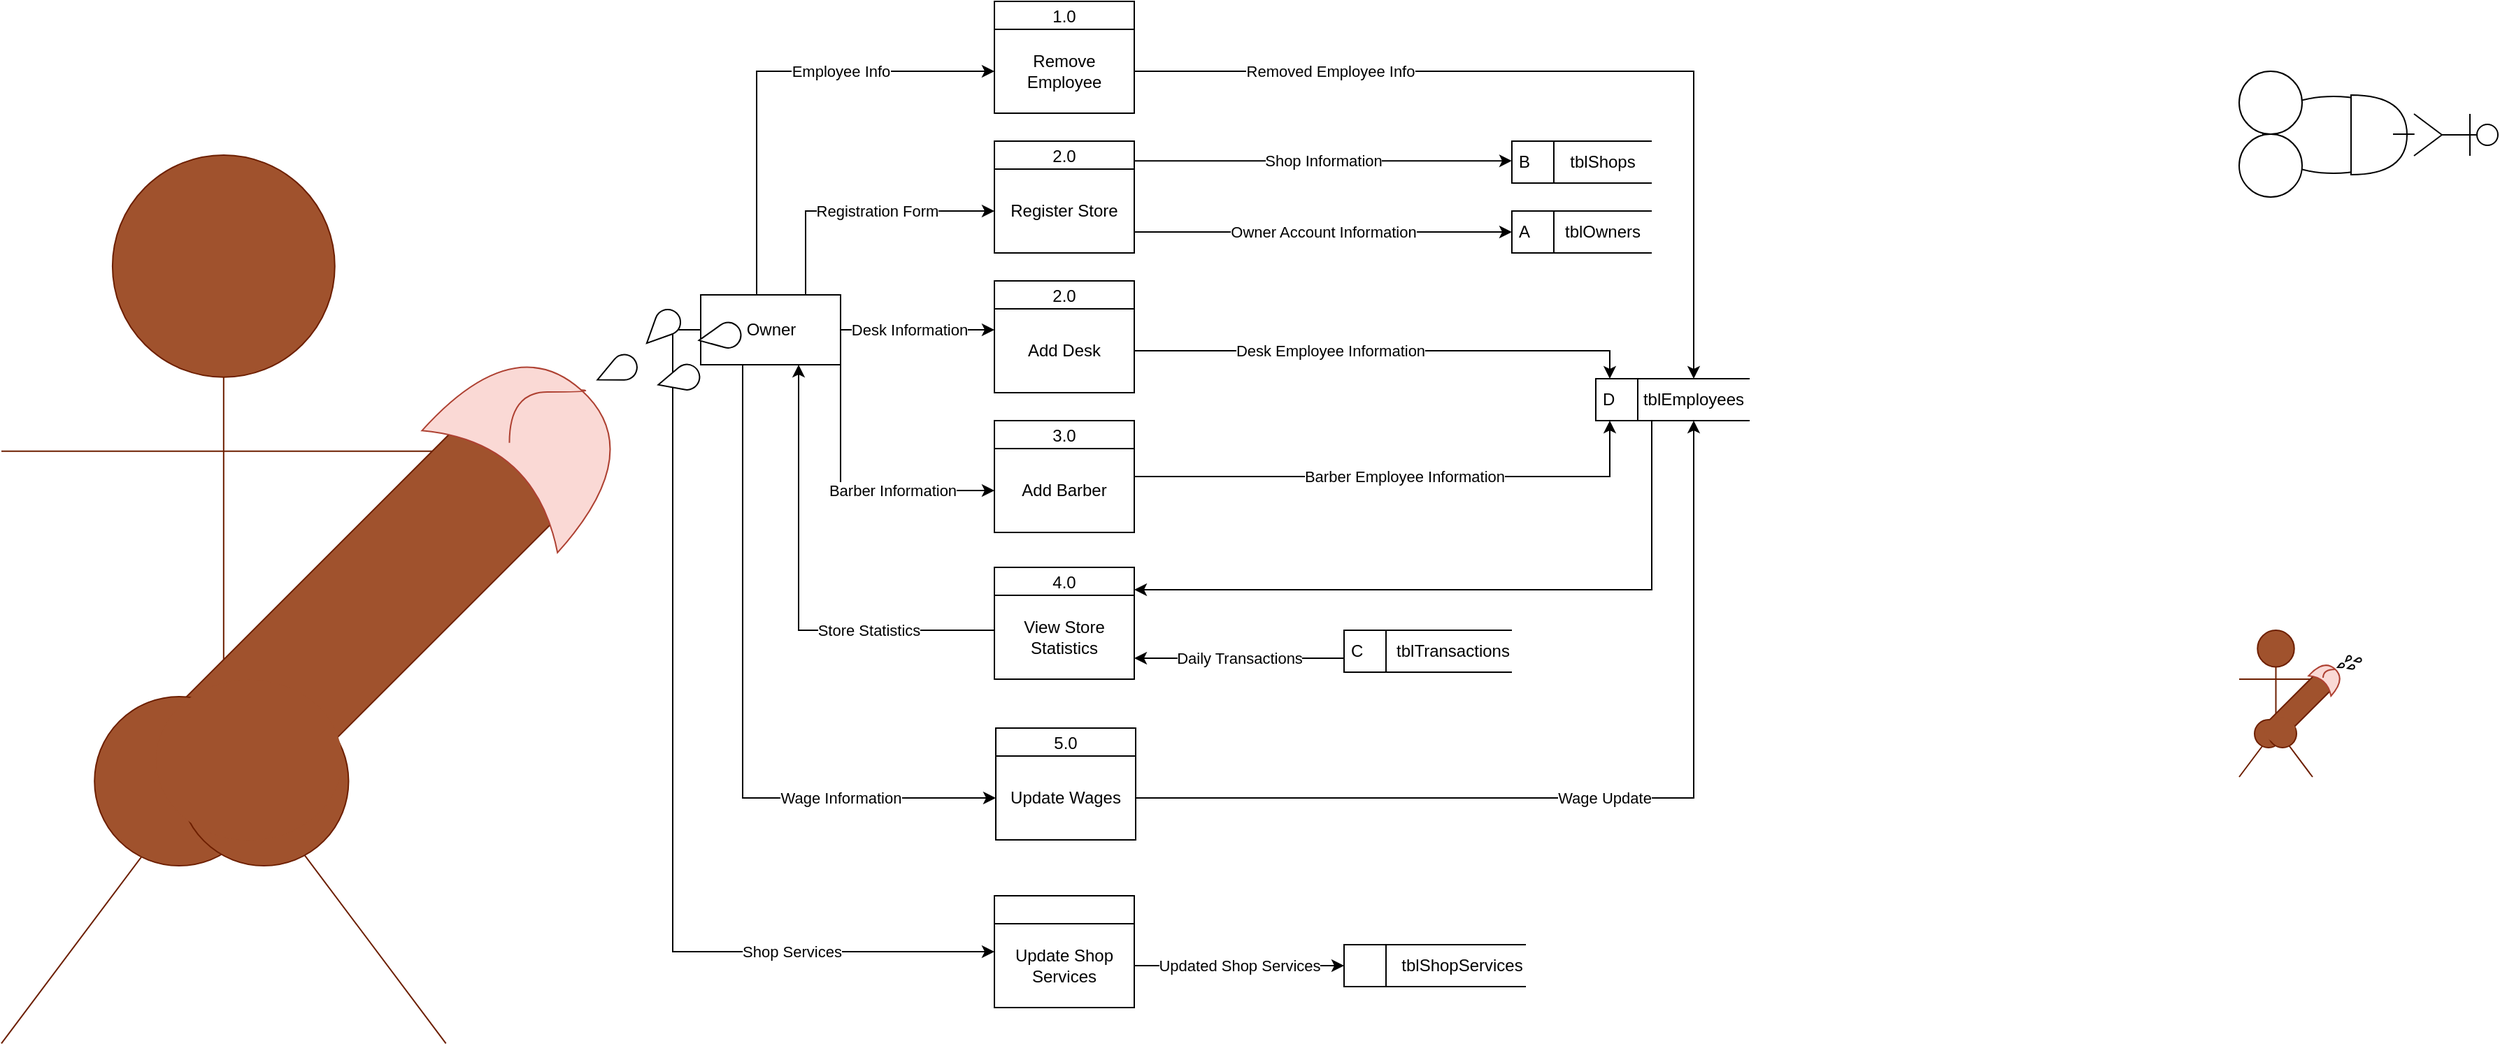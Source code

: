 <mxfile version="15.5.4" type="github" pages="5">
  <diagram id="T2RNOw0BPEMfBJu6Xnur" name="Owner">
    <mxGraphModel dx="2547" dy="767" grid="1" gridSize="10" guides="1" tooltips="1" connect="1" arrows="1" fold="1" page="1" pageScale="1" pageWidth="1100" pageHeight="850" math="0" shadow="0">
      <root>
        <mxCell id="0" />
        <mxCell id="1" parent="0" />
        <mxCell id="ttAEP8Czc7_XfVFo0G7g-49" value="Desk Information" style="edgeStyle=orthogonalEdgeStyle;rounded=0;orthogonalLoop=1;jettySize=auto;html=1;entryX=0;entryY=0.25;entryDx=0;entryDy=0;" parent="1" source="ttAEP8Czc7_XfVFo0G7g-16" target="ttAEP8Czc7_XfVFo0G7g-46" edge="1">
          <mxGeometry x="-0.091" relative="1" as="geometry">
            <mxPoint x="-1" as="offset" />
          </mxGeometry>
        </mxCell>
        <mxCell id="ttAEP8Czc7_XfVFo0G7g-54" value="Barber Information" style="edgeStyle=orthogonalEdgeStyle;rounded=0;orthogonalLoop=1;jettySize=auto;html=1;entryX=0;entryY=0.5;entryDx=0;entryDy=0;" parent="1" source="ttAEP8Czc7_XfVFo0G7g-16" target="ttAEP8Czc7_XfVFo0G7g-53" edge="1">
          <mxGeometry x="0.263" relative="1" as="geometry">
            <Array as="points">
              <mxPoint x="170" y="370" />
            </Array>
            <mxPoint as="offset" />
          </mxGeometry>
        </mxCell>
        <mxCell id="emD_PYzkYQpbJFWAy9en-3" value="Wage Information" style="edgeStyle=orthogonalEdgeStyle;rounded=0;orthogonalLoop=1;jettySize=auto;html=1;entryX=0;entryY=0.5;entryDx=0;entryDy=0;" parent="1" source="ttAEP8Czc7_XfVFo0G7g-16" target="emD_PYzkYQpbJFWAy9en-2" edge="1">
          <mxGeometry x="0.548" relative="1" as="geometry">
            <Array as="points">
              <mxPoint x="100" y="590" />
            </Array>
            <mxPoint as="offset" />
          </mxGeometry>
        </mxCell>
        <mxCell id="3LqmohmiHYs_IX1ET_4X-3" value="Employee Info" style="edgeStyle=orthogonalEdgeStyle;rounded=0;orthogonalLoop=1;jettySize=auto;html=1;entryX=0;entryY=0.5;entryDx=0;entryDy=0;" parent="1" source="ttAEP8Czc7_XfVFo0G7g-16" target="3LqmohmiHYs_IX1ET_4X-2" edge="1">
          <mxGeometry x="0.333" relative="1" as="geometry">
            <Array as="points">
              <mxPoint x="110" y="70" />
            </Array>
            <mxPoint as="offset" />
          </mxGeometry>
        </mxCell>
        <mxCell id="Tu8P3VuxmO_4_4MI5xXp-6" value="Shop Services" style="edgeStyle=orthogonalEdgeStyle;rounded=0;orthogonalLoop=1;jettySize=auto;html=1;startArrow=none;startFill=0;endArrow=classic;endFill=1;" parent="1" source="ttAEP8Czc7_XfVFo0G7g-16" target="Tu8P3VuxmO_4_4MI5xXp-1" edge="1">
          <mxGeometry x="0.58" relative="1" as="geometry">
            <Array as="points">
              <mxPoint x="50" y="255" />
              <mxPoint x="50" y="700" />
            </Array>
            <mxPoint x="1" as="offset" />
          </mxGeometry>
        </mxCell>
        <mxCell id="ttAEP8Czc7_XfVFo0G7g-16" value="Owner" style="html=1;dashed=0;whitespace=wrap;" parent="1" vertex="1">
          <mxGeometry x="70" y="230" width="100" height="50" as="geometry" />
        </mxCell>
        <mxCell id="ttAEP8Czc7_XfVFo0G7g-17" value="Registration Form" style="endArrow=classic;html=1;rounded=0;edgeStyle=orthogonalEdgeStyle;entryX=0;entryY=0.5;entryDx=0;entryDy=0;exitX=0.75;exitY=0;exitDx=0;exitDy=0;" parent="1" source="ttAEP8Czc7_XfVFo0G7g-16" target="ttAEP8Czc7_XfVFo0G7g-19" edge="1">
          <mxGeometry x="0.135" width="50" height="50" relative="1" as="geometry">
            <mxPoint x="130" y="430" as="sourcePoint" />
            <mxPoint x="290" y="387" as="targetPoint" />
            <mxPoint as="offset" />
          </mxGeometry>
        </mxCell>
        <mxCell id="ttAEP8Czc7_XfVFo0G7g-29" value="Owner Account Information" style="endArrow=classic;html=1;rounded=0;edgeStyle=orthogonalEdgeStyle;exitX=1;exitY=0.75;exitDx=0;exitDy=0;" parent="1" source="ttAEP8Czc7_XfVFo0G7g-19" target="J8NXHW6JyJy0gKqweOPR-2" edge="1">
          <mxGeometry width="50" height="50" relative="1" as="geometry">
            <mxPoint x="380" y="310" as="sourcePoint" />
            <mxPoint x="500" y="305" as="targetPoint" />
          </mxGeometry>
        </mxCell>
        <mxCell id="ttAEP8Czc7_XfVFo0G7g-41" value="" style="group" parent="1" vertex="1" connectable="0">
          <mxGeometry x="650" y="120" width="100" height="30" as="geometry" />
        </mxCell>
        <mxCell id="ttAEP8Czc7_XfVFo0G7g-42" value="B" style="html=1;dashed=0;whitespace=wrap;shape=mxgraph.dfd.dataStoreID;align=left;spacingLeft=3;points=[[0,0],[0.5,0],[1,0],[0,0.5],[1,0.5],[0,1],[0.5,1],[1,1]];sketch=0;" parent="ttAEP8Czc7_XfVFo0G7g-41" vertex="1">
          <mxGeometry width="100" height="30" as="geometry" />
        </mxCell>
        <mxCell id="ttAEP8Czc7_XfVFo0G7g-43" value="tblShops" style="text;html=1;strokeColor=none;fillColor=none;align=center;verticalAlign=middle;whiteSpace=wrap;rounded=0;sketch=0;" parent="ttAEP8Czc7_XfVFo0G7g-41" vertex="1">
          <mxGeometry x="30" width="70" height="30" as="geometry" />
        </mxCell>
        <mxCell id="ttAEP8Czc7_XfVFo0G7g-44" value="Shop Information" style="endArrow=classic;html=1;rounded=0;edgeStyle=orthogonalEdgeStyle;exitX=0.996;exitY=0.176;exitDx=0;exitDy=0;exitPerimeter=0;" parent="1" source="ttAEP8Czc7_XfVFo0G7g-18" target="ttAEP8Czc7_XfVFo0G7g-42" edge="1">
          <mxGeometry width="50" height="50" relative="1" as="geometry">
            <mxPoint x="400" y="380" as="sourcePoint" />
            <mxPoint x="450" y="330" as="targetPoint" />
            <Array as="points">
              <mxPoint x="580" y="134" />
              <mxPoint x="580" y="134" />
            </Array>
          </mxGeometry>
        </mxCell>
        <mxCell id="ttAEP8Czc7_XfVFo0G7g-45" value="2.0" style="swimlane;fontStyle=0;childLayout=stackLayout;horizontal=1;startSize=20;fillColor=#ffffff;horizontalStack=0;resizeParent=1;resizeParentMax=0;resizeLast=0;collapsible=0;marginBottom=0;swimlaneFillColor=#ffffff;" parent="1" vertex="1">
          <mxGeometry x="280" y="220" width="100" height="80" as="geometry" />
        </mxCell>
        <mxCell id="ttAEP8Czc7_XfVFo0G7g-46" value="Add Desk" style="rounded=0;whiteSpace=wrap;html=1;" parent="ttAEP8Czc7_XfVFo0G7g-45" vertex="1">
          <mxGeometry y="20" width="100" height="60" as="geometry" />
        </mxCell>
        <mxCell id="ttAEP8Czc7_XfVFo0G7g-51" value="" style="group" parent="1" vertex="1" connectable="0">
          <mxGeometry x="280" y="120" width="100" height="80" as="geometry" />
        </mxCell>
        <mxCell id="ttAEP8Czc7_XfVFo0G7g-18" value="2.0" style="swimlane;fontStyle=0;childLayout=stackLayout;horizontal=1;startSize=20;fillColor=#ffffff;horizontalStack=0;resizeParent=1;resizeParentMax=0;resizeLast=0;collapsible=0;marginBottom=0;swimlaneFillColor=#ffffff;" parent="ttAEP8Czc7_XfVFo0G7g-51" vertex="1">
          <mxGeometry width="100" height="80" as="geometry" />
        </mxCell>
        <mxCell id="ttAEP8Czc7_XfVFo0G7g-19" value="Register Store" style="rounded=0;whiteSpace=wrap;html=1;" parent="ttAEP8Czc7_XfVFo0G7g-51" vertex="1">
          <mxGeometry y="20" width="100" height="60" as="geometry" />
        </mxCell>
        <mxCell id="d2eviFz94D7zI3Y8W75X-18" value="Barber Employee Information" style="edgeStyle=orthogonalEdgeStyle;rounded=0;orthogonalLoop=1;jettySize=auto;html=1;" parent="1" source="ttAEP8Czc7_XfVFo0G7g-52" target="d2eviFz94D7zI3Y8W75X-14" edge="1">
          <mxGeometry x="0.013" relative="1" as="geometry">
            <Array as="points">
              <mxPoint x="720" y="360" />
            </Array>
            <mxPoint as="offset" />
          </mxGeometry>
        </mxCell>
        <mxCell id="ttAEP8Czc7_XfVFo0G7g-52" value="3.0" style="swimlane;fontStyle=0;childLayout=stackLayout;horizontal=1;startSize=20;fillColor=#ffffff;horizontalStack=0;resizeParent=1;resizeParentMax=0;resizeLast=0;collapsible=0;marginBottom=0;swimlaneFillColor=#ffffff;" parent="1" vertex="1">
          <mxGeometry x="280" y="320" width="100" height="80" as="geometry" />
        </mxCell>
        <mxCell id="ttAEP8Czc7_XfVFo0G7g-53" value="Add Barber" style="rounded=0;whiteSpace=wrap;html=1;" parent="ttAEP8Czc7_XfVFo0G7g-52" vertex="1">
          <mxGeometry y="20" width="100" height="60" as="geometry" />
        </mxCell>
        <mxCell id="d2eviFz94D7zI3Y8W75X-1" value="" style="group" parent="1" vertex="1" connectable="0">
          <mxGeometry x="1170" y="70" width="185" height="90" as="geometry" />
        </mxCell>
        <mxCell id="d2eviFz94D7zI3Y8W75X-2" value="" style="ellipse;whiteSpace=wrap;html=1;direction=south;rotation=90;" parent="d2eviFz94D7zI3Y8W75X-1" vertex="1">
          <mxGeometry x="40" y="-5" width="55" height="101" as="geometry" />
        </mxCell>
        <mxCell id="d2eviFz94D7zI3Y8W75X-3" value="" style="ellipse;whiteSpace=wrap;html=1;aspect=fixed;" parent="d2eviFz94D7zI3Y8W75X-1" vertex="1">
          <mxGeometry width="45" height="45" as="geometry" />
        </mxCell>
        <mxCell id="d2eviFz94D7zI3Y8W75X-4" value="" style="ellipse;whiteSpace=wrap;html=1;aspect=fixed;" parent="d2eviFz94D7zI3Y8W75X-1" vertex="1">
          <mxGeometry y="45" width="45" height="45" as="geometry" />
        </mxCell>
        <mxCell id="d2eviFz94D7zI3Y8W75X-5" value="" style="shape=umlActor;verticalLabelPosition=bottom;verticalAlign=top;html=1;outlineConnect=0;rotation=90;" parent="d2eviFz94D7zI3Y8W75X-1" vertex="1">
          <mxGeometry x="140" y="15.5" width="30" height="60" as="geometry" />
        </mxCell>
        <mxCell id="d2eviFz94D7zI3Y8W75X-6" value="" style="shape=or;whiteSpace=wrap;html=1;" parent="d2eviFz94D7zI3Y8W75X-1" vertex="1">
          <mxGeometry x="80" y="17" width="40" height="57" as="geometry" />
        </mxCell>
        <mxCell id="d2eviFz94D7zI3Y8W75X-7" value="" style="endArrow=none;html=1;rounded=1;edgeStyle=orthogonalEdgeStyle;" parent="d2eviFz94D7zI3Y8W75X-1" edge="1">
          <mxGeometry width="50" height="50" relative="1" as="geometry">
            <mxPoint x="110" y="45" as="sourcePoint" />
            <mxPoint x="110" y="45" as="targetPoint" />
            <Array as="points">
              <mxPoint x="130" y="45" />
              <mxPoint x="110" y="45" />
            </Array>
          </mxGeometry>
        </mxCell>
        <mxCell id="d2eviFz94D7zI3Y8W75X-8" value="" style="group" parent="1" vertex="1" connectable="0">
          <mxGeometry x="530" y="470" width="120" height="30" as="geometry" />
        </mxCell>
        <mxCell id="d2eviFz94D7zI3Y8W75X-9" value="C" style="html=1;dashed=0;whitespace=wrap;shape=mxgraph.dfd.dataStoreID;align=left;spacingLeft=3;points=[[0,0],[0.5,0],[1,0],[0,0.5],[1,0.5],[0,1],[0.5,1],[1,1]];sketch=0;" parent="d2eviFz94D7zI3Y8W75X-8" vertex="1">
          <mxGeometry width="120" height="30" as="geometry" />
        </mxCell>
        <mxCell id="d2eviFz94D7zI3Y8W75X-10" value="tblTransactions" style="text;html=1;strokeColor=none;fillColor=none;align=center;verticalAlign=middle;whiteSpace=wrap;rounded=0;sketch=0;" parent="d2eviFz94D7zI3Y8W75X-8" vertex="1">
          <mxGeometry x="36" width="84" height="30" as="geometry" />
        </mxCell>
        <mxCell id="d2eviFz94D7zI3Y8W75X-21" value="&lt;div&gt;Store Statistics&lt;/div&gt;" style="edgeStyle=orthogonalEdgeStyle;rounded=0;orthogonalLoop=1;jettySize=auto;html=1;" parent="1" source="d2eviFz94D7zI3Y8W75X-11" target="ttAEP8Czc7_XfVFo0G7g-16" edge="1">
          <mxGeometry x="-0.455" relative="1" as="geometry">
            <Array as="points">
              <mxPoint x="140" y="470" />
            </Array>
            <mxPoint as="offset" />
          </mxGeometry>
        </mxCell>
        <mxCell id="d2eviFz94D7zI3Y8W75X-11" value="4.0" style="swimlane;fontStyle=0;childLayout=stackLayout;horizontal=1;startSize=20;fillColor=#ffffff;horizontalStack=0;resizeParent=1;resizeParentMax=0;resizeLast=0;collapsible=0;marginBottom=0;swimlaneFillColor=#ffffff;" parent="1" vertex="1">
          <mxGeometry x="280" y="425" width="100" height="80" as="geometry" />
        </mxCell>
        <mxCell id="d2eviFz94D7zI3Y8W75X-12" value="View Store Statistics" style="rounded=0;whiteSpace=wrap;html=1;" parent="d2eviFz94D7zI3Y8W75X-11" vertex="1">
          <mxGeometry y="20" width="100" height="60" as="geometry" />
        </mxCell>
        <mxCell id="d2eviFz94D7zI3Y8W75X-17" value="Desk Employee Information" style="edgeStyle=orthogonalEdgeStyle;rounded=0;orthogonalLoop=1;jettySize=auto;html=1;" parent="1" source="ttAEP8Czc7_XfVFo0G7g-46" target="d2eviFz94D7zI3Y8W75X-14" edge="1">
          <mxGeometry x="-0.222" relative="1" as="geometry">
            <Array as="points">
              <mxPoint x="720" y="270" />
            </Array>
            <mxPoint as="offset" />
          </mxGeometry>
        </mxCell>
        <mxCell id="d2eviFz94D7zI3Y8W75X-19" value="" style="edgeStyle=orthogonalEdgeStyle;rounded=0;orthogonalLoop=1;jettySize=auto;html=1;" parent="1" source="d2eviFz94D7zI3Y8W75X-15" target="d2eviFz94D7zI3Y8W75X-11" edge="1">
          <mxGeometry relative="1" as="geometry">
            <Array as="points">
              <mxPoint x="750" y="441" />
            </Array>
          </mxGeometry>
        </mxCell>
        <mxCell id="d2eviFz94D7zI3Y8W75X-20" value="Daily Transactions" style="edgeStyle=orthogonalEdgeStyle;rounded=0;orthogonalLoop=1;jettySize=auto;html=1;" parent="1" source="d2eviFz94D7zI3Y8W75X-9" target="d2eviFz94D7zI3Y8W75X-12" edge="1">
          <mxGeometry relative="1" as="geometry">
            <Array as="points">
              <mxPoint x="520" y="490" />
              <mxPoint x="520" y="490" />
            </Array>
          </mxGeometry>
        </mxCell>
        <mxCell id="d2eviFz94D7zI3Y8W75X-22" value="" style="group" parent="1" vertex="1" connectable="0">
          <mxGeometry x="710" y="290" width="110" height="30" as="geometry" />
        </mxCell>
        <mxCell id="d2eviFz94D7zI3Y8W75X-14" value="D" style="html=1;dashed=0;whitespace=wrap;shape=mxgraph.dfd.dataStoreID;align=left;spacingLeft=3;points=[[0,0],[0.5,0],[1,0],[0,0.5],[1,0.5],[0,1],[0.5,1],[1,1]];sketch=0;" parent="d2eviFz94D7zI3Y8W75X-22" vertex="1">
          <mxGeometry width="110.0" height="30" as="geometry" />
        </mxCell>
        <mxCell id="d2eviFz94D7zI3Y8W75X-15" value="tblEmployees" style="text;html=1;strokeColor=none;fillColor=none;align=center;verticalAlign=middle;whiteSpace=wrap;rounded=0;sketch=0;" parent="d2eviFz94D7zI3Y8W75X-22" vertex="1">
          <mxGeometry x="30" width="80" height="30" as="geometry" />
        </mxCell>
        <mxCell id="emD_PYzkYQpbJFWAy9en-1" value="5.0" style="swimlane;fontStyle=0;childLayout=stackLayout;horizontal=1;startSize=20;fillColor=#ffffff;horizontalStack=0;resizeParent=1;resizeParentMax=0;resizeLast=0;collapsible=0;marginBottom=0;swimlaneFillColor=#ffffff;" parent="1" vertex="1">
          <mxGeometry x="281" y="540" width="100" height="80" as="geometry" />
        </mxCell>
        <mxCell id="emD_PYzkYQpbJFWAy9en-2" value="Update Wages" style="rounded=0;whiteSpace=wrap;html=1;" parent="emD_PYzkYQpbJFWAy9en-1" vertex="1">
          <mxGeometry y="20" width="100" height="60" as="geometry" />
        </mxCell>
        <mxCell id="emD_PYzkYQpbJFWAy9en-4" value="Wage Update" style="edgeStyle=orthogonalEdgeStyle;rounded=0;orthogonalLoop=1;jettySize=auto;html=1;entryX=0.5;entryY=1;entryDx=0;entryDy=0;" parent="1" source="emD_PYzkYQpbJFWAy9en-2" target="d2eviFz94D7zI3Y8W75X-15" edge="1">
          <mxGeometry relative="1" as="geometry" />
        </mxCell>
        <mxCell id="3LqmohmiHYs_IX1ET_4X-1" value="1.0" style="swimlane;fontStyle=0;childLayout=stackLayout;horizontal=1;startSize=20;fillColor=#ffffff;horizontalStack=0;resizeParent=1;resizeParentMax=0;resizeLast=0;collapsible=0;marginBottom=0;swimlaneFillColor=#ffffff;" parent="1" vertex="1">
          <mxGeometry x="280" y="20" width="100" height="80" as="geometry" />
        </mxCell>
        <mxCell id="3LqmohmiHYs_IX1ET_4X-2" value="Remove Employee" style="rounded=0;whiteSpace=wrap;html=1;" parent="3LqmohmiHYs_IX1ET_4X-1" vertex="1">
          <mxGeometry y="20" width="100" height="60" as="geometry" />
        </mxCell>
        <mxCell id="3LqmohmiHYs_IX1ET_4X-4" value="&lt;div&gt;Removed Employee Info&lt;/div&gt;" style="edgeStyle=orthogonalEdgeStyle;rounded=0;orthogonalLoop=1;jettySize=auto;html=1;" parent="1" source="3LqmohmiHYs_IX1ET_4X-2" target="d2eviFz94D7zI3Y8W75X-15" edge="1">
          <mxGeometry x="-0.548" relative="1" as="geometry">
            <mxPoint as="offset" />
          </mxGeometry>
        </mxCell>
        <mxCell id="Tu8P3VuxmO_4_4MI5xXp-1" value="" style="swimlane;fontStyle=0;childLayout=stackLayout;horizontal=1;startSize=20;fillColor=#ffffff;horizontalStack=0;resizeParent=1;resizeParentMax=0;resizeLast=0;collapsible=0;marginBottom=0;swimlaneFillColor=#ffffff;" parent="1" vertex="1">
          <mxGeometry x="280" y="660" width="100" height="80" as="geometry" />
        </mxCell>
        <mxCell id="Tu8P3VuxmO_4_4MI5xXp-2" value="Update Shop Services" style="rounded=0;whiteSpace=wrap;html=1;" parent="Tu8P3VuxmO_4_4MI5xXp-1" vertex="1">
          <mxGeometry y="20" width="100" height="60" as="geometry" />
        </mxCell>
        <mxCell id="Tu8P3VuxmO_4_4MI5xXp-3" value="" style="group" parent="1" vertex="1" connectable="0">
          <mxGeometry x="530" y="695" width="130" height="30" as="geometry" />
        </mxCell>
        <mxCell id="Tu8P3VuxmO_4_4MI5xXp-4" value="" style="html=1;dashed=0;whitespace=wrap;shape=mxgraph.dfd.dataStoreID;align=left;spacingLeft=3;points=[[0,0],[0.5,0],[1,0],[0,0.5],[1,0.5],[0,1],[0.5,1],[1,1]];sketch=0;" parent="Tu8P3VuxmO_4_4MI5xXp-3" vertex="1">
          <mxGeometry width="130" height="30" as="geometry" />
        </mxCell>
        <mxCell id="Tu8P3VuxmO_4_4MI5xXp-5" value="tblShopServices" style="text;html=1;strokeColor=none;fillColor=none;align=center;verticalAlign=middle;whiteSpace=wrap;rounded=0;sketch=0;" parent="Tu8P3VuxmO_4_4MI5xXp-3" vertex="1">
          <mxGeometry x="39" width="91" height="30" as="geometry" />
        </mxCell>
        <mxCell id="Tu8P3VuxmO_4_4MI5xXp-7" value="Updated Shop Services" style="edgeStyle=orthogonalEdgeStyle;rounded=1;orthogonalLoop=1;jettySize=auto;html=1;startArrow=none;startFill=0;endArrow=classic;endFill=1;" parent="1" source="Tu8P3VuxmO_4_4MI5xXp-2" target="Tu8P3VuxmO_4_4MI5xXp-4" edge="1">
          <mxGeometry relative="1" as="geometry" />
        </mxCell>
        <mxCell id="3txBxuvS-vzcq5pC3W8b-1" value="" style="group" parent="1" vertex="1" connectable="0">
          <mxGeometry x="1170" y="470.0" width="87.572" height="105" as="geometry" />
        </mxCell>
        <mxCell id="3txBxuvS-vzcq5pC3W8b-2" value="" style="group" parent="3txBxuvS-vzcq5pC3W8b-1" vertex="1" connectable="0">
          <mxGeometry width="76.494" height="105" as="geometry" />
        </mxCell>
        <mxCell id="3txBxuvS-vzcq5pC3W8b-3" value="" style="shape=umlActor;verticalLabelPosition=bottom;verticalAlign=top;html=1;outlineConnect=0;fillColor=#a0522d;strokeColor=#6D1F00;fontColor=#ffffff;" parent="3txBxuvS-vzcq5pC3W8b-2" vertex="1">
          <mxGeometry width="52.5" height="105" as="geometry" />
        </mxCell>
        <mxCell id="3txBxuvS-vzcq5pC3W8b-4" value="" style="rounded=1;whiteSpace=wrap;html=1;rotation=-45;fillColor=#a0522d;strokeColor=#6D1F00;fontColor=#ffffff;" parent="3txBxuvS-vzcq5pC3W8b-2" vertex="1">
          <mxGeometry x="12.41" y="47.41" width="58.75" height="16" as="geometry" />
        </mxCell>
        <mxCell id="3txBxuvS-vzcq5pC3W8b-5" value="" style="ellipse;whiteSpace=wrap;html=1;aspect=fixed;fillColor=#a0522d;strokeColor=#6D1F00;fontColor=#ffffff;" parent="3txBxuvS-vzcq5pC3W8b-2" vertex="1">
          <mxGeometry x="11" y="64" width="20" height="20" as="geometry" />
        </mxCell>
        <mxCell id="3txBxuvS-vzcq5pC3W8b-6" value="" style="ellipse;whiteSpace=wrap;html=1;aspect=fixed;fillColor=#a0522d;strokeColor=#6D1F00;fontColor=#ffffff;" parent="3txBxuvS-vzcq5pC3W8b-2" vertex="1">
          <mxGeometry x="21" y="64" width="20" height="20" as="geometry" />
        </mxCell>
        <mxCell id="3txBxuvS-vzcq5pC3W8b-7" value="" style="ellipse;whiteSpace=wrap;html=1;strokeColor=none;fillColor=#a0522d;fontColor=#ffffff;" parent="3txBxuvS-vzcq5pC3W8b-2" vertex="1">
          <mxGeometry x="18.25" y="62" width="22" height="19" as="geometry" />
        </mxCell>
        <mxCell id="3txBxuvS-vzcq5pC3W8b-8" value="" style="shape=xor;whiteSpace=wrap;html=1;rotation=312;fillColor=#fad9d5;strokeColor=#ae4132;" parent="3txBxuvS-vzcq5pC3W8b-2" vertex="1">
          <mxGeometry x="55" y="23" width="16.16" height="21.55" as="geometry" />
        </mxCell>
        <mxCell id="3txBxuvS-vzcq5pC3W8b-9" value="" style="curved=1;endArrow=none;html=1;rounded=0;edgeStyle=orthogonalEdgeStyle;endFill=0;entryX=1;entryY=0.5;entryDx=0;entryDy=0;entryPerimeter=0;fillColor=#fad9d5;strokeColor=#ae4132;" parent="3txBxuvS-vzcq5pC3W8b-2" target="3txBxuvS-vzcq5pC3W8b-8" edge="1">
          <mxGeometry width="50" height="50" relative="1" as="geometry">
            <mxPoint x="60" y="34" as="sourcePoint" />
            <mxPoint x="85" y="8" as="targetPoint" />
            <Array as="points">
              <mxPoint x="60" y="28" />
              <mxPoint x="69" y="28" />
            </Array>
          </mxGeometry>
        </mxCell>
        <mxCell id="3txBxuvS-vzcq5pC3W8b-10" value="" style="verticalLabelPosition=bottom;verticalAlign=top;html=1;shape=mxgraph.basic.drop;rotation=-115;" parent="3txBxuvS-vzcq5pC3W8b-2" vertex="1">
          <mxGeometry x="71.16" y="23" width="3" height="5" as="geometry" />
        </mxCell>
        <mxCell id="3txBxuvS-vzcq5pC3W8b-11" value="" style="verticalLabelPosition=bottom;verticalAlign=top;html=1;shape=mxgraph.basic.drop;rotation=-100;" parent="3txBxuvS-vzcq5pC3W8b-1" vertex="1">
          <mxGeometry x="83.35" y="18.96" width="3" height="5" as="geometry" />
        </mxCell>
        <mxCell id="3txBxuvS-vzcq5pC3W8b-12" value="" style="verticalLabelPosition=bottom;verticalAlign=top;html=1;shape=mxgraph.basic.drop;rotation=-135;" parent="3txBxuvS-vzcq5pC3W8b-1" vertex="1">
          <mxGeometry x="76.49" y="17.96" width="3" height="5" as="geometry" />
        </mxCell>
        <mxCell id="3txBxuvS-vzcq5pC3W8b-13" value="" style="verticalLabelPosition=bottom;verticalAlign=top;html=1;shape=mxgraph.basic.drop;rotation=-105;" parent="3txBxuvS-vzcq5pC3W8b-1" vertex="1">
          <mxGeometry x="78.49" y="24" width="3" height="5" as="geometry" />
        </mxCell>
        <mxCell id="J8NXHW6JyJy0gKqweOPR-1" value="" style="group" parent="1" vertex="1" connectable="0">
          <mxGeometry x="650" y="170" width="100" height="30" as="geometry" />
        </mxCell>
        <mxCell id="J8NXHW6JyJy0gKqweOPR-2" value="A" style="html=1;dashed=0;whitespace=wrap;shape=mxgraph.dfd.dataStoreID;align=left;spacingLeft=3;points=[[0,0],[0.5,0],[1,0],[0,0.5],[1,0.5],[0,1],[0.5,1],[1,1]];sketch=0;" parent="J8NXHW6JyJy0gKqweOPR-1" vertex="1">
          <mxGeometry width="100" height="30" as="geometry" />
        </mxCell>
        <mxCell id="J8NXHW6JyJy0gKqweOPR-3" value="tblOwners" style="text;html=1;strokeColor=none;fillColor=none;align=center;verticalAlign=middle;whiteSpace=wrap;rounded=0;sketch=0;" parent="J8NXHW6JyJy0gKqweOPR-1" vertex="1">
          <mxGeometry x="30" width="70" height="30" as="geometry" />
        </mxCell>
        <mxCell id="Au5gK4bj2B1ZEZyAYwFP-1" value="" style="group" vertex="1" connectable="0" parent="1">
          <mxGeometry x="-430" y="130" width="530.16" height="635.67" as="geometry" />
        </mxCell>
        <mxCell id="Au5gK4bj2B1ZEZyAYwFP-2" value="" style="group" vertex="1" connectable="0" parent="Au5gK4bj2B1ZEZyAYwFP-1">
          <mxGeometry width="463.091" height="635.67" as="geometry" />
        </mxCell>
        <mxCell id="Au5gK4bj2B1ZEZyAYwFP-3" value="" style="shape=umlActor;verticalLabelPosition=bottom;verticalAlign=top;html=1;outlineConnect=0;fillColor=#a0522d;strokeColor=#6D1F00;fontColor=#ffffff;" vertex="1" parent="Au5gK4bj2B1ZEZyAYwFP-2">
          <mxGeometry width="317.833" height="635.67" as="geometry" />
        </mxCell>
        <mxCell id="Au5gK4bj2B1ZEZyAYwFP-4" value="" style="rounded=1;whiteSpace=wrap;html=1;rotation=-45;fillColor=#a0522d;strokeColor=#6D1F00;fontColor=#ffffff;" vertex="1" parent="Au5gK4bj2B1ZEZyAYwFP-2">
          <mxGeometry x="75.13" y="287.02" width="355.67" height="96.864" as="geometry" />
        </mxCell>
        <mxCell id="Au5gK4bj2B1ZEZyAYwFP-5" value="" style="ellipse;whiteSpace=wrap;html=1;aspect=fixed;fillColor=#a0522d;strokeColor=#6D1F00;fontColor=#ffffff;" vertex="1" parent="Au5gK4bj2B1ZEZyAYwFP-2">
          <mxGeometry x="66.594" y="387.456" width="121.079" height="121.079" as="geometry" />
        </mxCell>
        <mxCell id="Au5gK4bj2B1ZEZyAYwFP-6" value="" style="ellipse;whiteSpace=wrap;html=1;aspect=fixed;fillColor=#a0522d;strokeColor=#6D1F00;fontColor=#ffffff;" vertex="1" parent="Au5gK4bj2B1ZEZyAYwFP-2">
          <mxGeometry x="127.133" y="387.456" width="121.079" height="121.079" as="geometry" />
        </mxCell>
        <mxCell id="Au5gK4bj2B1ZEZyAYwFP-7" value="" style="ellipse;whiteSpace=wrap;html=1;strokeColor=none;fillColor=#a0522d;fontColor=#ffffff;" vertex="1" parent="Au5gK4bj2B1ZEZyAYwFP-2">
          <mxGeometry x="110.485" y="375.348" width="133.187" height="115.026" as="geometry" />
        </mxCell>
        <mxCell id="Au5gK4bj2B1ZEZyAYwFP-8" value="" style="shape=xor;whiteSpace=wrap;html=1;rotation=312;fillColor=#fad9d5;strokeColor=#ae4132;" vertex="1" parent="Au5gK4bj2B1ZEZyAYwFP-2">
          <mxGeometry x="332.968" y="139.242" width="97.832" height="130.464" as="geometry" />
        </mxCell>
        <mxCell id="Au5gK4bj2B1ZEZyAYwFP-9" value="" style="curved=1;endArrow=none;html=1;rounded=0;edgeStyle=orthogonalEdgeStyle;endFill=0;entryX=1;entryY=0.5;entryDx=0;entryDy=0;entryPerimeter=0;fillColor=#fad9d5;strokeColor=#ae4132;" edge="1" parent="Au5gK4bj2B1ZEZyAYwFP-2" target="Au5gK4bj2B1ZEZyAYwFP-8">
          <mxGeometry width="50" height="50" relative="1" as="geometry">
            <mxPoint x="363.237" y="205.836" as="sourcePoint" />
            <mxPoint x="514.586" y="48.432" as="targetPoint" />
            <Array as="points">
              <mxPoint x="363.237" y="169.512" />
              <mxPoint x="417.723" y="169.512" />
            </Array>
          </mxGeometry>
        </mxCell>
        <mxCell id="Au5gK4bj2B1ZEZyAYwFP-10" value="" style="verticalLabelPosition=bottom;verticalAlign=top;html=1;shape=mxgraph.basic.drop;rotation=-115;" vertex="1" parent="Au5gK4bj2B1ZEZyAYwFP-2">
          <mxGeometry x="430.799" y="139.242" width="18.162" height="30.27" as="geometry" />
        </mxCell>
        <mxCell id="Au5gK4bj2B1ZEZyAYwFP-11" value="" style="verticalLabelPosition=bottom;verticalAlign=top;html=1;shape=mxgraph.basic.drop;rotation=-100;" vertex="1" parent="Au5gK4bj2B1ZEZyAYwFP-1">
          <mxGeometry x="504.597" y="114.784" width="18.162" height="30.27" as="geometry" />
        </mxCell>
        <mxCell id="Au5gK4bj2B1ZEZyAYwFP-12" value="" style="verticalLabelPosition=bottom;verticalAlign=top;html=1;shape=mxgraph.basic.drop;rotation=-135;" vertex="1" parent="Au5gK4bj2B1ZEZyAYwFP-1">
          <mxGeometry x="463.067" y="108.73" width="18.162" height="30.27" as="geometry" />
        </mxCell>
        <mxCell id="Au5gK4bj2B1ZEZyAYwFP-13" value="" style="verticalLabelPosition=bottom;verticalAlign=top;html=1;shape=mxgraph.basic.drop;rotation=-105;" vertex="1" parent="Au5gK4bj2B1ZEZyAYwFP-1">
          <mxGeometry x="475.175" y="145.296" width="18.162" height="30.27" as="geometry" />
        </mxCell>
      </root>
    </mxGraphModel>
  </diagram>
  <diagram id="h7HHH3-v2JK1_51w_DPO" name="Desk">
    <mxGraphModel dx="2836" dy="1770" grid="1" gridSize="10" guides="1" tooltips="1" connect="1" arrows="1" fold="1" page="1" pageScale="1" pageWidth="1100" pageHeight="850" math="0" shadow="0">
      <root>
        <mxCell id="M2oWjrfUgRRYDuEwu9WT-0" />
        <mxCell id="M2oWjrfUgRRYDuEwu9WT-1" parent="M2oWjrfUgRRYDuEwu9WT-0" />
        <mxCell id="r28VpTgTDbhiKUN1SZeV-0" value="Appointment Approval/Rejection" style="edgeStyle=orthogonalEdgeStyle;rounded=0;orthogonalLoop=1;jettySize=auto;html=1;entryX=0;entryY=0.5;entryDx=0;entryDy=0;endArrow=classic;endFill=1;" parent="M2oWjrfUgRRYDuEwu9WT-1" source="NshiFeFBcIIQcIrEiA9f-0" target="bIMAmgAOhdBfCIJM3YCK-1" edge="1">
          <mxGeometry x="0.5" relative="1" as="geometry">
            <Array as="points">
              <mxPoint x="140" y="120" />
            </Array>
            <mxPoint as="offset" />
          </mxGeometry>
        </mxCell>
        <mxCell id="r28VpTgTDbhiKUN1SZeV-1" style="edgeStyle=orthogonalEdgeStyle;rounded=0;orthogonalLoop=1;jettySize=auto;html=1;endArrow=none;endFill=0;startArrow=classic;startFill=1;" parent="M2oWjrfUgRRYDuEwu9WT-1" source="NshiFeFBcIIQcIrEiA9f-0" target="IfpBxl8M6aJRoYZX15r2-1" edge="1">
          <mxGeometry relative="1" as="geometry">
            <Array as="points">
              <mxPoint x="160" y="180" />
            </Array>
          </mxGeometry>
        </mxCell>
        <mxCell id="SsIWu9I1toDIG-TeM1FG-0" value="Shop Appointments" style="edgeLabel;html=1;align=center;verticalAlign=middle;resizable=0;points=[];" parent="r28VpTgTDbhiKUN1SZeV-1" vertex="1" connectable="0">
          <mxGeometry x="0.411" y="-1" relative="1" as="geometry">
            <mxPoint x="-11" y="-1" as="offset" />
          </mxGeometry>
        </mxCell>
        <mxCell id="r28VpTgTDbhiKUN1SZeV-4" value="New Appointment Details" style="edgeStyle=orthogonalEdgeStyle;rounded=0;orthogonalLoop=1;jettySize=auto;html=1;endArrow=classic;endFill=1;" parent="M2oWjrfUgRRYDuEwu9WT-1" source="NshiFeFBcIIQcIrEiA9f-0" target="IfpBxl8M6aJRoYZX15r2-3" edge="1">
          <mxGeometry relative="1" as="geometry">
            <Array as="points">
              <mxPoint x="260" y="280" />
              <mxPoint x="260" y="280" />
            </Array>
            <mxPoint as="offset" />
          </mxGeometry>
        </mxCell>
        <mxCell id="r28VpTgTDbhiKUN1SZeV-5" value="&lt;div&gt;Appointment Details&lt;/div&gt;" style="edgeStyle=orthogonalEdgeStyle;rounded=0;orthogonalLoop=1;jettySize=auto;html=1;startArrow=none;startFill=0;endArrow=classic;endFill=1;" parent="M2oWjrfUgRRYDuEwu9WT-1" source="NshiFeFBcIIQcIrEiA9f-0" target="PUImFSEZp4sbnbWzOmoX-1" edge="1">
          <mxGeometry x="0.217" relative="1" as="geometry">
            <Array as="points">
              <mxPoint x="170" y="390" />
            </Array>
            <mxPoint as="offset" />
          </mxGeometry>
        </mxCell>
        <mxCell id="m90CFVuH8dbRZ-_vXutB-16" style="edgeStyle=orthogonalEdgeStyle;rounded=0;orthogonalLoop=1;jettySize=auto;html=1;startArrow=classic;startFill=1;endArrow=none;endFill=0;" edge="1" parent="M2oWjrfUgRRYDuEwu9WT-1">
          <mxGeometry relative="1" as="geometry">
            <mxPoint x="335" y="560.059" as="targetPoint" />
            <mxPoint x="145.059" y="330" as="sourcePoint" />
            <Array as="points">
              <mxPoint x="145" y="560" />
            </Array>
          </mxGeometry>
        </mxCell>
        <mxCell id="m90CFVuH8dbRZ-_vXutB-37" value="Calendar" style="edgeLabel;html=1;align=center;verticalAlign=middle;resizable=0;points=[];" vertex="1" connectable="0" parent="m90CFVuH8dbRZ-_vXutB-16">
          <mxGeometry x="0.363" y="1" relative="1" as="geometry">
            <mxPoint x="14" y="1" as="offset" />
          </mxGeometry>
        </mxCell>
        <mxCell id="m90CFVuH8dbRZ-_vXutB-39" style="edgeStyle=orthogonalEdgeStyle;rounded=0;orthogonalLoop=1;jettySize=auto;html=1;startArrow=none;startFill=0;endArrow=classic;endFill=1;" edge="1" parent="M2oWjrfUgRRYDuEwu9WT-1" source="NshiFeFBcIIQcIrEiA9f-0" target="m90CFVuH8dbRZ-_vXutB-35">
          <mxGeometry relative="1" as="geometry">
            <Array as="points">
              <mxPoint x="130" y="659" />
            </Array>
          </mxGeometry>
        </mxCell>
        <mxCell id="m90CFVuH8dbRZ-_vXutB-41" value="Barber Schedule Details" style="edgeLabel;html=1;align=center;verticalAlign=middle;resizable=0;points=[];" vertex="1" connectable="0" parent="m90CFVuH8dbRZ-_vXutB-39">
          <mxGeometry x="0.395" relative="1" as="geometry">
            <mxPoint x="82" as="offset" />
          </mxGeometry>
        </mxCell>
        <mxCell id="m90CFVuH8dbRZ-_vXutB-48" style="edgeStyle=orthogonalEdgeStyle;rounded=0;orthogonalLoop=1;jettySize=auto;html=1;startArrow=none;startFill=0;endArrow=classic;endFill=1;" edge="1" parent="M2oWjrfUgRRYDuEwu9WT-1" source="NshiFeFBcIIQcIrEiA9f-0" target="m90CFVuH8dbRZ-_vXutB-52">
          <mxGeometry relative="1" as="geometry">
            <mxPoint x="-80" y="410" as="targetPoint" />
            <Array as="points">
              <mxPoint x="80" y="380" />
            </Array>
          </mxGeometry>
        </mxCell>
        <mxCell id="m90CFVuH8dbRZ-_vXutB-65" value="Services" style="edgeLabel;html=1;align=center;verticalAlign=middle;resizable=0;points=[];" vertex="1" connectable="0" parent="m90CFVuH8dbRZ-_vXutB-48">
          <mxGeometry x="0.459" y="-2" relative="1" as="geometry">
            <mxPoint x="-1" as="offset" />
          </mxGeometry>
        </mxCell>
        <mxCell id="m90CFVuH8dbRZ-_vXutB-55" style="edgeStyle=orthogonalEdgeStyle;rounded=0;orthogonalLoop=1;jettySize=auto;html=1;startArrow=none;startFill=0;endArrow=classic;endFill=1;" edge="1" parent="M2oWjrfUgRRYDuEwu9WT-1" source="NshiFeFBcIIQcIrEiA9f-0" target="m90CFVuH8dbRZ-_vXutB-56">
          <mxGeometry relative="1" as="geometry">
            <mxPoint x="-130" y="460" as="targetPoint" />
            <Array as="points">
              <mxPoint x="90" y="470" />
            </Array>
          </mxGeometry>
        </mxCell>
        <mxCell id="m90CFVuH8dbRZ-_vXutB-66" value="Services" style="edgeLabel;html=1;align=center;verticalAlign=middle;resizable=0;points=[];" vertex="1" connectable="0" parent="m90CFVuH8dbRZ-_vXutB-55">
          <mxGeometry x="0.672" y="-4" relative="1" as="geometry">
            <mxPoint x="7" y="4" as="offset" />
          </mxGeometry>
        </mxCell>
        <mxCell id="m90CFVuH8dbRZ-_vXutB-59" style="edgeStyle=orthogonalEdgeStyle;rounded=0;orthogonalLoop=1;jettySize=auto;html=1;startArrow=none;startFill=0;endArrow=classic;endFill=1;" edge="1" parent="M2oWjrfUgRRYDuEwu9WT-1" source="NshiFeFBcIIQcIrEiA9f-0" target="m90CFVuH8dbRZ-_vXutB-60">
          <mxGeometry relative="1" as="geometry">
            <mxPoint x="-140" y="550" as="targetPoint" />
            <Array as="points">
              <mxPoint x="100" y="560" />
            </Array>
          </mxGeometry>
        </mxCell>
        <mxCell id="m90CFVuH8dbRZ-_vXutB-67" value="Services" style="edgeLabel;html=1;align=center;verticalAlign=middle;resizable=0;points=[];" vertex="1" connectable="0" parent="m90CFVuH8dbRZ-_vXutB-59">
          <mxGeometry x="0.692" relative="1" as="geometry">
            <mxPoint x="-3" y="-2" as="offset" />
          </mxGeometry>
        </mxCell>
        <mxCell id="m90CFVuH8dbRZ-_vXutB-71" style="edgeStyle=orthogonalEdgeStyle;rounded=0;orthogonalLoop=1;jettySize=auto;html=1;startArrow=none;startFill=0;endArrow=classic;endFill=1;" edge="1" parent="M2oWjrfUgRRYDuEwu9WT-1" source="NshiFeFBcIIQcIrEiA9f-0" target="m90CFVuH8dbRZ-_vXutB-72">
          <mxGeometry relative="1" as="geometry">
            <mxPoint x="120" y="10" as="targetPoint" />
            <Array as="points">
              <mxPoint x="110" y="20" />
            </Array>
          </mxGeometry>
        </mxCell>
        <mxCell id="m90CFVuH8dbRZ-_vXutB-77" value="Account Details" style="edgeLabel;html=1;align=center;verticalAlign=middle;resizable=0;points=[];" vertex="1" connectable="0" parent="m90CFVuH8dbRZ-_vXutB-71">
          <mxGeometry x="0.695" y="-1" relative="1" as="geometry">
            <mxPoint x="22" y="1" as="offset" />
          </mxGeometry>
        </mxCell>
        <mxCell id="NshiFeFBcIIQcIrEiA9f-0" value="&lt;div&gt;Desk&lt;/div&gt;" style="rounded=0;whiteSpace=wrap;html=1;" parent="M2oWjrfUgRRYDuEwu9WT-1" vertex="1">
          <mxGeometry x="60" y="270" width="120" height="60" as="geometry" />
        </mxCell>
        <mxCell id="r28VpTgTDbhiKUN1SZeV-8" value="Approved/Rejected Appointment Details" style="edgeStyle=orthogonalEdgeStyle;rounded=0;orthogonalLoop=1;jettySize=auto;html=1;startArrow=none;startFill=0;endArrow=classic;endFill=1;" parent="M2oWjrfUgRRYDuEwu9WT-1" source="bIMAmgAOhdBfCIJM3YCK-0" target="UXtkoO3RdiKG1N95la6T-2" edge="1">
          <mxGeometry x="-0.309" relative="1" as="geometry">
            <Array as="points">
              <mxPoint x="700" y="120" />
            </Array>
            <mxPoint as="offset" />
          </mxGeometry>
        </mxCell>
        <mxCell id="bIMAmgAOhdBfCIJM3YCK-0" value="6.0" style="swimlane;fontStyle=0;childLayout=stackLayout;horizontal=1;startSize=20;fillColor=#ffffff;horizontalStack=0;resizeParent=1;resizeParentMax=0;resizeLast=0;collapsible=0;marginBottom=0;swimlaneFillColor=#ffffff;" parent="M2oWjrfUgRRYDuEwu9WT-1" vertex="1">
          <mxGeometry x="340" y="70" width="100" height="80" as="geometry" />
        </mxCell>
        <mxCell id="bIMAmgAOhdBfCIJM3YCK-1" value="Approve/Reject Appointments" style="rounded=0;whiteSpace=wrap;html=1;" parent="bIMAmgAOhdBfCIJM3YCK-0" vertex="1">
          <mxGeometry y="20" width="100" height="60" as="geometry" />
        </mxCell>
        <mxCell id="IfpBxl8M6aJRoYZX15r2-0" value="7.0" style="swimlane;fontStyle=0;childLayout=stackLayout;horizontal=1;startSize=20;fillColor=#ffffff;horizontalStack=0;resizeParent=1;resizeParentMax=0;resizeLast=0;collapsible=0;marginBottom=0;swimlaneFillColor=#ffffff;" parent="M2oWjrfUgRRYDuEwu9WT-1" vertex="1">
          <mxGeometry x="340" y="160" width="100" height="80" as="geometry" />
        </mxCell>
        <mxCell id="IfpBxl8M6aJRoYZX15r2-1" value="View Appointments" style="rounded=0;whiteSpace=wrap;html=1;" parent="IfpBxl8M6aJRoYZX15r2-0" vertex="1">
          <mxGeometry y="20" width="100" height="60" as="geometry" />
        </mxCell>
        <mxCell id="IfpBxl8M6aJRoYZX15r2-2" value="8.0" style="swimlane;fontStyle=0;childLayout=stackLayout;horizontal=1;startSize=20;fillColor=#ffffff;horizontalStack=0;resizeParent=1;resizeParentMax=0;resizeLast=0;collapsible=0;marginBottom=0;swimlaneFillColor=#ffffff;" parent="M2oWjrfUgRRYDuEwu9WT-1" vertex="1">
          <mxGeometry x="340" y="250" width="100" height="80" as="geometry" />
        </mxCell>
        <mxCell id="IfpBxl8M6aJRoYZX15r2-3" value="&lt;div&gt;Update&lt;/div&gt;&lt;div&gt;Appointments&lt;br&gt;&lt;/div&gt;" style="rounded=0;whiteSpace=wrap;html=1;" parent="IfpBxl8M6aJRoYZX15r2-2" vertex="1">
          <mxGeometry y="20" width="100" height="60" as="geometry" />
        </mxCell>
        <mxCell id="PUImFSEZp4sbnbWzOmoX-0" value="9.0" style="swimlane;fontStyle=0;childLayout=stackLayout;horizontal=1;startSize=20;fillColor=#ffffff;horizontalStack=0;resizeParent=1;resizeParentMax=0;resizeLast=0;collapsible=0;marginBottom=0;swimlaneFillColor=#ffffff;" parent="M2oWjrfUgRRYDuEwu9WT-1" vertex="1">
          <mxGeometry x="340" y="340" width="100" height="80" as="geometry" />
        </mxCell>
        <mxCell id="PUImFSEZp4sbnbWzOmoX-1" value="Create Appointment" style="rounded=0;whiteSpace=wrap;html=1;" parent="PUImFSEZp4sbnbWzOmoX-0" vertex="1">
          <mxGeometry y="20" width="100" height="60" as="geometry" />
        </mxCell>
        <mxCell id="E7tAqj3mt4xYVxzb1QxC-0" value="" style="swimlane;fontStyle=0;childLayout=stackLayout;horizontal=1;startSize=20;fillColor=#ffffff;horizontalStack=0;resizeParent=1;resizeParentMax=0;resizeLast=0;collapsible=0;marginBottom=0;swimlaneFillColor=#ffffff;" parent="M2oWjrfUgRRYDuEwu9WT-1" vertex="1">
          <mxGeometry x="-190" y="250" width="100" height="80" as="geometry" />
        </mxCell>
        <mxCell id="E7tAqj3mt4xYVxzb1QxC-1" value="View Wage" style="rounded=0;whiteSpace=wrap;html=1;" parent="E7tAqj3mt4xYVxzb1QxC-0" vertex="1">
          <mxGeometry y="20" width="100" height="60" as="geometry" />
        </mxCell>
        <mxCell id="UXtkoO3RdiKG1N95la6T-0" value="" style="group" parent="M2oWjrfUgRRYDuEwu9WT-1" vertex="1" connectable="0">
          <mxGeometry x="660" y="270" width="130" height="30" as="geometry" />
        </mxCell>
        <mxCell id="UXtkoO3RdiKG1N95la6T-1" value="" style="html=1;dashed=0;whitespace=wrap;shape=mxgraph.dfd.dataStoreID;align=left;spacingLeft=3;points=[[0,0],[0.5,0],[1,0],[0,0.5],[1,0.5],[0,1],[0.5,1],[1,1]];sketch=0;" parent="UXtkoO3RdiKG1N95la6T-0" vertex="1">
          <mxGeometry y="-5" width="130" height="30" as="geometry" />
        </mxCell>
        <mxCell id="UXtkoO3RdiKG1N95la6T-2" value="tblAppointments" style="text;html=1;strokeColor=none;fillColor=none;align=center;verticalAlign=middle;whiteSpace=wrap;rounded=0;sketch=0;" parent="UXtkoO3RdiKG1N95la6T-0" vertex="1">
          <mxGeometry x="30" y="-5" width="100" height="30" as="geometry" />
        </mxCell>
        <mxCell id="xiOYzJcX8he-40gCHK4X-0" value="" style="group;rotation=90;" parent="M2oWjrfUgRRYDuEwu9WT-1" vertex="1" connectable="0">
          <mxGeometry x="-490" y="285" width="130" height="30" as="geometry" />
        </mxCell>
        <mxCell id="xiOYzJcX8he-40gCHK4X-1" value="D" style="html=1;dashed=0;whitespace=wrap;shape=mxgraph.dfd.dataStoreID;align=left;spacingLeft=3;points=[[0,0],[0.5,0],[1,0],[0,0.5],[1,0.5],[0,1],[0.5,1],[1,1]];sketch=0;" parent="xiOYzJcX8he-40gCHK4X-0" vertex="1">
          <mxGeometry width="130.0" height="30" as="geometry" />
        </mxCell>
        <mxCell id="xiOYzJcX8he-40gCHK4X-2" value="tblSalaryRecord" style="text;html=1;strokeColor=none;fillColor=none;align=center;verticalAlign=middle;whiteSpace=wrap;rounded=0;sketch=0;" parent="xiOYzJcX8he-40gCHK4X-0" vertex="1">
          <mxGeometry x="35.455" width="94.545" height="30" as="geometry" />
        </mxCell>
        <mxCell id="r28VpTgTDbhiKUN1SZeV-7" style="edgeStyle=orthogonalEdgeStyle;rounded=0;orthogonalLoop=1;jettySize=auto;html=1;startArrow=none;startFill=0;endArrow=classic;endFill=1;" parent="M2oWjrfUgRRYDuEwu9WT-1" source="E7tAqj3mt4xYVxzb1QxC-1" target="NshiFeFBcIIQcIrEiA9f-0" edge="1">
          <mxGeometry relative="1" as="geometry">
            <Array as="points">
              <mxPoint x="-30" y="300" />
              <mxPoint x="-30" y="300" />
            </Array>
          </mxGeometry>
        </mxCell>
        <mxCell id="SsIWu9I1toDIG-TeM1FG-2" value="Personal Wage" style="edgeLabel;html=1;align=center;verticalAlign=middle;resizable=0;points=[];" parent="r28VpTgTDbhiKUN1SZeV-7" vertex="1" connectable="0">
          <mxGeometry x="-0.632" y="1" relative="1" as="geometry">
            <mxPoint x="43" y="1" as="offset" />
          </mxGeometry>
        </mxCell>
        <mxCell id="flk_xZc2xOusYogxBJOo-0" value="Created Appointments" style="edgeStyle=orthogonalEdgeStyle;rounded=0;orthogonalLoop=1;jettySize=auto;html=1;startArrow=none;startFill=0;endArrow=classic;endFill=1;" parent="M2oWjrfUgRRYDuEwu9WT-1" source="UXtkoO3RdiKG1N95la6T-1" target="IfpBxl8M6aJRoYZX15r2-1" edge="1">
          <mxGeometry x="0.446" relative="1" as="geometry">
            <Array as="points">
              <mxPoint x="680" y="180" />
            </Array>
            <mxPoint as="offset" />
          </mxGeometry>
        </mxCell>
        <mxCell id="flk_xZc2xOusYogxBJOo-1" value="Updated Appointment Details" style="edgeStyle=orthogonalEdgeStyle;rounded=0;orthogonalLoop=1;jettySize=auto;html=1;startArrow=none;startFill=0;endArrow=classic;endFill=1;" parent="M2oWjrfUgRRYDuEwu9WT-1" source="IfpBxl8M6aJRoYZX15r2-3" target="UXtkoO3RdiKG1N95la6T-1" edge="1">
          <mxGeometry x="-0.043" relative="1" as="geometry">
            <Array as="points">
              <mxPoint x="550" y="280" />
              <mxPoint x="550" y="280" />
            </Array>
            <mxPoint as="offset" />
          </mxGeometry>
        </mxCell>
        <mxCell id="flk_xZc2xOusYogxBJOo-2" value="" style="edgeStyle=orthogonalEdgeStyle;rounded=0;orthogonalLoop=1;jettySize=auto;html=1;startArrow=none;startFill=0;endArrow=classic;endFill=1;" parent="M2oWjrfUgRRYDuEwu9WT-1" source="PUImFSEZp4sbnbWzOmoX-1" target="UXtkoO3RdiKG1N95la6T-1" edge="1">
          <mxGeometry x="-0.394" relative="1" as="geometry">
            <Array as="points">
              <mxPoint x="680" y="390" />
            </Array>
            <mxPoint as="offset" />
            <mxPoint x="690" y="290" as="targetPoint" />
          </mxGeometry>
        </mxCell>
        <mxCell id="7IBNdm8LXfBQ803ckYns-1" value="Processed Appointment Details" style="edgeLabel;html=1;align=center;verticalAlign=middle;resizable=0;points=[];" vertex="1" connectable="0" parent="flk_xZc2xOusYogxBJOo-2">
          <mxGeometry x="-0.386" y="-1" relative="1" as="geometry">
            <mxPoint x="9" y="-1" as="offset" />
          </mxGeometry>
        </mxCell>
        <mxCell id="flk_xZc2xOusYogxBJOo-4" value="Salary Details" style="edgeStyle=orthogonalEdgeStyle;rounded=0;orthogonalLoop=1;jettySize=auto;html=1;startArrow=none;startFill=0;endArrow=classic;endFill=1;" parent="M2oWjrfUgRRYDuEwu9WT-1" source="xiOYzJcX8he-40gCHK4X-1" target="E7tAqj3mt4xYVxzb1QxC-1" edge="1">
          <mxGeometry x="-0.059" relative="1" as="geometry">
            <Array as="points">
              <mxPoint x="-270" y="300" />
              <mxPoint x="-270" y="300" />
            </Array>
            <mxPoint as="offset" />
          </mxGeometry>
        </mxCell>
        <mxCell id="4d9gYtgz2TUcgw3iVqyM-0" value="" style="group" parent="M2oWjrfUgRRYDuEwu9WT-1" vertex="1" connectable="0">
          <mxGeometry x="940" y="100" width="530.16" height="635.67" as="geometry" />
        </mxCell>
        <mxCell id="4d9gYtgz2TUcgw3iVqyM-1" value="" style="group" parent="4d9gYtgz2TUcgw3iVqyM-0" vertex="1" connectable="0">
          <mxGeometry width="463.091" height="635.67" as="geometry" />
        </mxCell>
        <mxCell id="4d9gYtgz2TUcgw3iVqyM-2" value="" style="shape=umlActor;verticalLabelPosition=bottom;verticalAlign=top;html=1;outlineConnect=0;fillColor=#a0522d;strokeColor=#6D1F00;fontColor=#ffffff;" parent="4d9gYtgz2TUcgw3iVqyM-1" vertex="1">
          <mxGeometry width="317.833" height="635.67" as="geometry" />
        </mxCell>
        <mxCell id="4d9gYtgz2TUcgw3iVqyM-3" value="" style="rounded=1;whiteSpace=wrap;html=1;rotation=-45;fillColor=#a0522d;strokeColor=#6D1F00;fontColor=#ffffff;" parent="4d9gYtgz2TUcgw3iVqyM-1" vertex="1">
          <mxGeometry x="75.13" y="287.02" width="355.67" height="96.864" as="geometry" />
        </mxCell>
        <mxCell id="4d9gYtgz2TUcgw3iVqyM-4" value="" style="ellipse;whiteSpace=wrap;html=1;aspect=fixed;fillColor=#a0522d;strokeColor=#6D1F00;fontColor=#ffffff;" parent="4d9gYtgz2TUcgw3iVqyM-1" vertex="1">
          <mxGeometry x="66.594" y="387.456" width="121.079" height="121.079" as="geometry" />
        </mxCell>
        <mxCell id="4d9gYtgz2TUcgw3iVqyM-5" value="" style="ellipse;whiteSpace=wrap;html=1;aspect=fixed;fillColor=#a0522d;strokeColor=#6D1F00;fontColor=#ffffff;" parent="4d9gYtgz2TUcgw3iVqyM-1" vertex="1">
          <mxGeometry x="127.133" y="387.456" width="121.079" height="121.079" as="geometry" />
        </mxCell>
        <mxCell id="4d9gYtgz2TUcgw3iVqyM-6" value="" style="ellipse;whiteSpace=wrap;html=1;strokeColor=none;fillColor=#a0522d;fontColor=#ffffff;" parent="4d9gYtgz2TUcgw3iVqyM-1" vertex="1">
          <mxGeometry x="110.485" y="375.348" width="133.187" height="115.026" as="geometry" />
        </mxCell>
        <mxCell id="4d9gYtgz2TUcgw3iVqyM-7" value="" style="shape=xor;whiteSpace=wrap;html=1;rotation=312;fillColor=#fad9d5;strokeColor=#ae4132;" parent="4d9gYtgz2TUcgw3iVqyM-1" vertex="1">
          <mxGeometry x="332.968" y="139.242" width="97.832" height="130.464" as="geometry" />
        </mxCell>
        <mxCell id="4d9gYtgz2TUcgw3iVqyM-8" value="" style="curved=1;endArrow=none;html=1;rounded=0;edgeStyle=orthogonalEdgeStyle;endFill=0;entryX=1;entryY=0.5;entryDx=0;entryDy=0;entryPerimeter=0;fillColor=#fad9d5;strokeColor=#ae4132;" parent="4d9gYtgz2TUcgw3iVqyM-1" target="4d9gYtgz2TUcgw3iVqyM-7" edge="1">
          <mxGeometry width="50" height="50" relative="1" as="geometry">
            <mxPoint x="363.237" y="205.836" as="sourcePoint" />
            <mxPoint x="514.586" y="48.432" as="targetPoint" />
            <Array as="points">
              <mxPoint x="363.237" y="169.512" />
              <mxPoint x="417.723" y="169.512" />
            </Array>
          </mxGeometry>
        </mxCell>
        <mxCell id="4d9gYtgz2TUcgw3iVqyM-9" value="" style="verticalLabelPosition=bottom;verticalAlign=top;html=1;shape=mxgraph.basic.drop;rotation=-115;" parent="4d9gYtgz2TUcgw3iVqyM-1" vertex="1">
          <mxGeometry x="430.799" y="139.242" width="18.162" height="30.27" as="geometry" />
        </mxCell>
        <mxCell id="4d9gYtgz2TUcgw3iVqyM-10" value="" style="verticalLabelPosition=bottom;verticalAlign=top;html=1;shape=mxgraph.basic.drop;rotation=-100;" parent="4d9gYtgz2TUcgw3iVqyM-0" vertex="1">
          <mxGeometry x="504.597" y="114.784" width="18.162" height="30.27" as="geometry" />
        </mxCell>
        <mxCell id="4d9gYtgz2TUcgw3iVqyM-11" value="" style="verticalLabelPosition=bottom;verticalAlign=top;html=1;shape=mxgraph.basic.drop;rotation=-135;" parent="4d9gYtgz2TUcgw3iVqyM-0" vertex="1">
          <mxGeometry x="463.067" y="108.73" width="18.162" height="30.27" as="geometry" />
        </mxCell>
        <mxCell id="4d9gYtgz2TUcgw3iVqyM-12" value="" style="verticalLabelPosition=bottom;verticalAlign=top;html=1;shape=mxgraph.basic.drop;rotation=-105;" parent="4d9gYtgz2TUcgw3iVqyM-0" vertex="1">
          <mxGeometry x="475.175" y="145.296" width="18.162" height="30.27" as="geometry" />
        </mxCell>
        <mxCell id="kqJbw3ITdDqjSNNFoGYl-0" value="" style="swimlane;fontStyle=0;childLayout=stackLayout;horizontal=1;startSize=20;fillColor=#ffffff;horizontalStack=0;resizeParent=1;resizeParentMax=0;resizeLast=0;collapsible=0;marginBottom=0;swimlaneFillColor=#ffffff;" vertex="1" parent="M2oWjrfUgRRYDuEwu9WT-1">
          <mxGeometry x="-190" y="160" width="100" height="80" as="geometry" />
        </mxCell>
        <mxCell id="kqJbw3ITdDqjSNNFoGYl-1" value="View Shop Feedback" style="rounded=0;whiteSpace=wrap;html=1;" vertex="1" parent="kqJbw3ITdDqjSNNFoGYl-0">
          <mxGeometry y="20" width="100" height="60" as="geometry" />
        </mxCell>
        <mxCell id="EsfE9xk2G7EhEZzO8cBS-0" value="Shop Feedback" style="edgeStyle=orthogonalEdgeStyle;rounded=0;orthogonalLoop=1;jettySize=auto;html=1;" edge="1" parent="M2oWjrfUgRRYDuEwu9WT-1" source="kqJbw3ITdDqjSNNFoGYl-1" target="NshiFeFBcIIQcIrEiA9f-0">
          <mxGeometry x="-0.417" relative="1" as="geometry">
            <Array as="points">
              <mxPoint x="80" y="200" />
            </Array>
            <mxPoint as="offset" />
          </mxGeometry>
        </mxCell>
        <mxCell id="EsfE9xk2G7EhEZzO8cBS-1" value="" style="group" connectable="0" vertex="1" parent="M2oWjrfUgRRYDuEwu9WT-1">
          <mxGeometry x="-490" y="105" width="130" height="30" as="geometry" />
        </mxCell>
        <mxCell id="EsfE9xk2G7EhEZzO8cBS-2" value="" style="html=1;dashed=0;whitespace=wrap;shape=mxgraph.dfd.dataStoreID;align=left;spacingLeft=3;points=[[0,0],[0.5,0],[1,0],[0,0.5],[1,0.5],[0,1],[0.5,1],[1,1]];sketch=0;" vertex="1" parent="EsfE9xk2G7EhEZzO8cBS-1">
          <mxGeometry width="130" height="30" as="geometry" />
        </mxCell>
        <mxCell id="EsfE9xk2G7EhEZzO8cBS-3" value="tblFeedBack" style="text;html=1;strokeColor=none;fillColor=none;align=center;verticalAlign=middle;whiteSpace=wrap;rounded=0;sketch=0;" vertex="1" parent="EsfE9xk2G7EhEZzO8cBS-1">
          <mxGeometry x="39" width="91" height="30" as="geometry" />
        </mxCell>
        <mxCell id="EsfE9xk2G7EhEZzO8cBS-4" value="Feedbacks" style="edgeStyle=orthogonalEdgeStyle;rounded=0;orthogonalLoop=1;jettySize=auto;html=1;" edge="1" parent="M2oWjrfUgRRYDuEwu9WT-1" source="EsfE9xk2G7EhEZzO8cBS-2" target="kqJbw3ITdDqjSNNFoGYl-1">
          <mxGeometry x="0.379" relative="1" as="geometry">
            <Array as="points">
              <mxPoint x="-410" y="190" />
            </Array>
            <mxPoint as="offset" />
          </mxGeometry>
        </mxCell>
        <mxCell id="EsfE9xk2G7EhEZzO8cBS-7" value="" style="swimlane;fontStyle=0;childLayout=stackLayout;horizontal=1;startSize=20;fillColor=#ffffff;horizontalStack=0;resizeParent=1;resizeParentMax=0;resizeLast=0;collapsible=0;marginBottom=0;swimlaneFillColor=#ffffff;" vertex="1" parent="M2oWjrfUgRRYDuEwu9WT-1">
          <mxGeometry x="-190" y="70" width="100" height="80" as="geometry" />
        </mxCell>
        <mxCell id="EsfE9xk2G7EhEZzO8cBS-8" value="View Barber Feedback" style="rounded=0;whiteSpace=wrap;html=1;" vertex="1" parent="EsfE9xk2G7EhEZzO8cBS-7">
          <mxGeometry y="20" width="100" height="60" as="geometry" />
        </mxCell>
        <mxCell id="EsfE9xk2G7EhEZzO8cBS-13" value="Feedbacks" style="edgeStyle=orthogonalEdgeStyle;rounded=0;orthogonalLoop=1;jettySize=auto;html=1;" edge="1" parent="M2oWjrfUgRRYDuEwu9WT-1" source="EsfE9xk2G7EhEZzO8cBS-2" target="EsfE9xk2G7EhEZzO8cBS-8">
          <mxGeometry x="-0.059" relative="1" as="geometry">
            <mxPoint x="610" y="725" as="sourcePoint" />
            <Array as="points">
              <mxPoint x="-270" y="120" />
              <mxPoint x="-270" y="120" />
            </Array>
            <mxPoint as="offset" />
          </mxGeometry>
        </mxCell>
        <mxCell id="EsfE9xk2G7EhEZzO8cBS-14" value="Barber Feedback" style="edgeStyle=orthogonalEdgeStyle;rounded=0;orthogonalLoop=1;jettySize=auto;html=1;" edge="1" parent="M2oWjrfUgRRYDuEwu9WT-1" source="EsfE9xk2G7EhEZzO8cBS-8" target="NshiFeFBcIIQcIrEiA9f-0">
          <mxGeometry x="-0.548" relative="1" as="geometry">
            <Array as="points">
              <mxPoint x="100" y="120" />
            </Array>
            <mxPoint as="offset" />
          </mxGeometry>
        </mxCell>
        <mxCell id="m90CFVuH8dbRZ-_vXutB-9" style="edgeStyle=orthogonalEdgeStyle;rounded=0;orthogonalLoop=1;jettySize=auto;html=1;startArrow=none;startFill=0;endArrow=classic;endFill=1;" edge="1" parent="M2oWjrfUgRRYDuEwu9WT-1" source="UXtkoO3RdiKG1N95la6T-2" target="m90CFVuH8dbRZ-_vXutB-10">
          <mxGeometry relative="1" as="geometry">
            <mxPoint x="440" y="480" as="targetPoint" />
            <Array as="points">
              <mxPoint x="700" y="460" />
            </Array>
          </mxGeometry>
        </mxCell>
        <mxCell id="m90CFVuH8dbRZ-_vXutB-13" value="Appointments" style="edgeLabel;html=1;align=center;verticalAlign=middle;resizable=0;points=[];" vertex="1" connectable="0" parent="m90CFVuH8dbRZ-_vXutB-9">
          <mxGeometry x="0.23" y="1" relative="1" as="geometry">
            <mxPoint x="-94" y="-1" as="offset" />
          </mxGeometry>
        </mxCell>
        <mxCell id="m90CFVuH8dbRZ-_vXutB-10" value="7.0" style="swimlane;fontStyle=0;childLayout=stackLayout;horizontal=1;startSize=20;fillColor=#ffffff;horizontalStack=0;resizeParent=1;resizeParentMax=0;resizeLast=0;collapsible=0;marginBottom=0;swimlaneFillColor=#ffffff;" vertex="1" parent="M2oWjrfUgRRYDuEwu9WT-1">
          <mxGeometry x="340" y="430" width="100" height="80" as="geometry" />
        </mxCell>
        <mxCell id="m90CFVuH8dbRZ-_vXutB-11" value="View Customer Volume Report" style="rounded=0;whiteSpace=wrap;html=1;" vertex="1" parent="m90CFVuH8dbRZ-_vXutB-10">
          <mxGeometry y="20" width="100" height="60" as="geometry" />
        </mxCell>
        <mxCell id="m90CFVuH8dbRZ-_vXutB-12" style="edgeStyle=orthogonalEdgeStyle;rounded=0;orthogonalLoop=1;jettySize=auto;html=1;startArrow=none;startFill=0;endArrow=classic;endFill=1;" edge="1" parent="M2oWjrfUgRRYDuEwu9WT-1" source="m90CFVuH8dbRZ-_vXutB-11" target="NshiFeFBcIIQcIrEiA9f-0">
          <mxGeometry relative="1" as="geometry">
            <Array as="points">
              <mxPoint x="160" y="460" />
            </Array>
          </mxGeometry>
        </mxCell>
        <mxCell id="m90CFVuH8dbRZ-_vXutB-15" value="Customer Volume Report" style="edgeLabel;html=1;align=center;verticalAlign=middle;resizable=0;points=[];" vertex="1" connectable="0" parent="m90CFVuH8dbRZ-_vXutB-12">
          <mxGeometry x="0.026" y="1" relative="1" as="geometry">
            <mxPoint x="79" as="offset" />
          </mxGeometry>
        </mxCell>
        <mxCell id="m90CFVuH8dbRZ-_vXutB-17" value="7.0" style="swimlane;fontStyle=0;childLayout=stackLayout;horizontal=1;startSize=20;horizontalStack=0;resizeParent=1;resizeParentMax=0;resizeLast=0;collapsible=0;marginBottom=0;swimlaneFillColor=#ffffff;" vertex="1" parent="M2oWjrfUgRRYDuEwu9WT-1">
          <mxGeometry x="340" y="520" width="100" height="80" as="geometry" />
        </mxCell>
        <mxCell id="m90CFVuH8dbRZ-_vXutB-18" value="View Calendar" style="rounded=0;whiteSpace=wrap;html=1;" vertex="1" parent="m90CFVuH8dbRZ-_vXutB-17">
          <mxGeometry y="20" width="100" height="60" as="geometry" />
        </mxCell>
        <mxCell id="m90CFVuH8dbRZ-_vXutB-23" style="edgeStyle=orthogonalEdgeStyle;rounded=0;orthogonalLoop=1;jettySize=auto;html=1;startArrow=none;startFill=0;endArrow=classic;endFill=1;" edge="1" parent="M2oWjrfUgRRYDuEwu9WT-1" source="UXtkoO3RdiKG1N95la6T-2" target="m90CFVuH8dbRZ-_vXutB-18">
          <mxGeometry relative="1" as="geometry">
            <Array as="points">
              <mxPoint x="720" y="560" />
            </Array>
          </mxGeometry>
        </mxCell>
        <mxCell id="m90CFVuH8dbRZ-_vXutB-36" value="Appointments" style="edgeLabel;html=1;align=center;verticalAlign=middle;resizable=0;points=[];" vertex="1" connectable="0" parent="m90CFVuH8dbRZ-_vXutB-23">
          <mxGeometry x="0.424" y="-2" relative="1" as="geometry">
            <mxPoint x="-87" y="2" as="offset" />
          </mxGeometry>
        </mxCell>
        <mxCell id="m90CFVuH8dbRZ-_vXutB-27" value="" style="group;" vertex="1" connectable="0" parent="M2oWjrfUgRRYDuEwu9WT-1">
          <mxGeometry x="750" y="570" width="120" height="30" as="geometry" />
        </mxCell>
        <mxCell id="m90CFVuH8dbRZ-_vXutB-28" value="" style="html=1;dashed=0;whitespace=wrap;shape=mxgraph.dfd.dataStoreID;align=left;spacingLeft=3;points=[[0,0],[0.5,0],[1,0],[0,0.5],[1,0.5],[0,1],[0.5,1],[1,1]];sketch=0;" vertex="1" parent="m90CFVuH8dbRZ-_vXutB-27">
          <mxGeometry y="-5" width="120" height="30" as="geometry" />
        </mxCell>
        <mxCell id="m90CFVuH8dbRZ-_vXutB-29" value="tblSchedule" style="text;html=1;strokeColor=none;fillColor=none;align=center;verticalAlign=middle;whiteSpace=wrap;rounded=0;sketch=0;" vertex="1" parent="m90CFVuH8dbRZ-_vXutB-27">
          <mxGeometry x="30" y="-5" width="90" height="30" as="geometry" />
        </mxCell>
        <mxCell id="m90CFVuH8dbRZ-_vXutB-30" style="edgeStyle=orthogonalEdgeStyle;rounded=0;orthogonalLoop=1;jettySize=auto;html=1;startArrow=none;startFill=0;endArrow=classic;endFill=1;" edge="1" parent="M2oWjrfUgRRYDuEwu9WT-1" source="m90CFVuH8dbRZ-_vXutB-28" target="m90CFVuH8dbRZ-_vXutB-18">
          <mxGeometry relative="1" as="geometry">
            <Array as="points">
              <mxPoint x="600" y="580" />
              <mxPoint x="600" y="580" />
            </Array>
          </mxGeometry>
        </mxCell>
        <mxCell id="m90CFVuH8dbRZ-_vXutB-38" value="Schedule" style="edgeLabel;html=1;align=center;verticalAlign=middle;resizable=0;points=[];" vertex="1" connectable="0" parent="m90CFVuH8dbRZ-_vXutB-30">
          <mxGeometry x="0.288" y="2" relative="1" as="geometry">
            <mxPoint x="-50" y="-2" as="offset" />
          </mxGeometry>
        </mxCell>
        <mxCell id="m90CFVuH8dbRZ-_vXutB-32" value="" style="edgeStyle=orthogonalEdgeStyle;rounded=0;orthogonalLoop=1;jettySize=auto;html=1;startArrow=none;startFill=0;endArrow=classic;endFill=1;entryX=0.178;entryY=0.89;entryDx=0;entryDy=0;entryPerimeter=0;" edge="1" parent="M2oWjrfUgRRYDuEwu9WT-1" source="m90CFVuH8dbRZ-_vXutB-29" target="4d9gYtgz2TUcgw3iVqyM-6">
          <mxGeometry relative="1" as="geometry">
            <Array as="points">
              <mxPoint x="840" y="640" />
              <mxPoint x="1074" y="640" />
            </Array>
          </mxGeometry>
        </mxCell>
        <mxCell id="m90CFVuH8dbRZ-_vXutB-34" value="7.0" style="swimlane;fontStyle=0;childLayout=stackLayout;horizontal=1;startSize=20;fillColor=#ffffff;horizontalStack=0;resizeParent=1;resizeParentMax=0;resizeLast=0;collapsible=0;marginBottom=0;swimlaneFillColor=#ffffff;" vertex="1" parent="M2oWjrfUgRRYDuEwu9WT-1">
          <mxGeometry x="340" y="609" width="100" height="80" as="geometry" />
        </mxCell>
        <mxCell id="m90CFVuH8dbRZ-_vXutB-35" value="Manage Barber Schedule" style="rounded=0;whiteSpace=wrap;html=1;" vertex="1" parent="m90CFVuH8dbRZ-_vXutB-34">
          <mxGeometry y="20" width="100" height="60" as="geometry" />
        </mxCell>
        <mxCell id="m90CFVuH8dbRZ-_vXutB-40" style="edgeStyle=orthogonalEdgeStyle;rounded=0;orthogonalLoop=1;jettySize=auto;html=1;startArrow=none;startFill=0;endArrow=classic;endFill=1;" edge="1" parent="M2oWjrfUgRRYDuEwu9WT-1" source="m90CFVuH8dbRZ-_vXutB-35" target="m90CFVuH8dbRZ-_vXutB-28">
          <mxGeometry relative="1" as="geometry" />
        </mxCell>
        <mxCell id="m90CFVuH8dbRZ-_vXutB-42" value="Barber Schedule" style="edgeLabel;html=1;align=center;verticalAlign=middle;resizable=0;points=[];" vertex="1" connectable="0" parent="m90CFVuH8dbRZ-_vXutB-40">
          <mxGeometry x="-0.373" relative="1" as="geometry">
            <mxPoint x="-56" as="offset" />
          </mxGeometry>
        </mxCell>
        <mxCell id="m90CFVuH8dbRZ-_vXutB-49" value="" style="group" vertex="1" connectable="0" parent="M2oWjrfUgRRYDuEwu9WT-1">
          <mxGeometry x="-480" y="470" width="120" height="30" as="geometry" />
        </mxCell>
        <mxCell id="m90CFVuH8dbRZ-_vXutB-50" value="" style="html=1;dashed=0;whitespace=wrap;shape=mxgraph.dfd.dataStoreID;align=left;spacingLeft=3;points=[[0,0],[0.5,0],[1,0],[0,0.5],[1,0.5],[0,1],[0.5,1],[1,1]];sketch=0;" vertex="1" parent="m90CFVuH8dbRZ-_vXutB-49">
          <mxGeometry y="-5" width="120" height="30" as="geometry" />
        </mxCell>
        <mxCell id="m90CFVuH8dbRZ-_vXutB-51" value="tblServices" style="text;html=1;strokeColor=none;fillColor=none;align=center;verticalAlign=middle;whiteSpace=wrap;rounded=0;sketch=0;" vertex="1" parent="m90CFVuH8dbRZ-_vXutB-49">
          <mxGeometry x="30" y="-5" width="90" height="30" as="geometry" />
        </mxCell>
        <mxCell id="m90CFVuH8dbRZ-_vXutB-52" value="7.0" style="swimlane;fontStyle=0;childLayout=stackLayout;horizontal=1;startSize=20;fillColor=#ffffff;horizontalStack=0;resizeParent=1;resizeParentMax=0;resizeLast=0;collapsible=0;marginBottom=0;swimlaneFillColor=#ffffff;" vertex="1" parent="M2oWjrfUgRRYDuEwu9WT-1">
          <mxGeometry x="-190" y="340" width="100" height="80" as="geometry" />
        </mxCell>
        <mxCell id="m90CFVuH8dbRZ-_vXutB-53" value="Update Services" style="rounded=0;whiteSpace=wrap;html=1;" vertex="1" parent="m90CFVuH8dbRZ-_vXutB-52">
          <mxGeometry y="20" width="100" height="60" as="geometry" />
        </mxCell>
        <mxCell id="m90CFVuH8dbRZ-_vXutB-54" style="edgeStyle=orthogonalEdgeStyle;rounded=0;orthogonalLoop=1;jettySize=auto;html=1;startArrow=none;startFill=0;endArrow=classic;endFill=1;" edge="1" parent="M2oWjrfUgRRYDuEwu9WT-1" source="m90CFVuH8dbRZ-_vXutB-53" target="m90CFVuH8dbRZ-_vXutB-51">
          <mxGeometry relative="1" as="geometry">
            <Array as="points">
              <mxPoint x="-380" y="380" />
            </Array>
          </mxGeometry>
        </mxCell>
        <mxCell id="m90CFVuH8dbRZ-_vXutB-68" value="Updated Services Details" style="edgeLabel;html=1;align=center;verticalAlign=middle;resizable=0;points=[];" vertex="1" connectable="0" parent="m90CFVuH8dbRZ-_vXutB-54">
          <mxGeometry x="0.116" y="-2" relative="1" as="geometry">
            <mxPoint x="63" y="2" as="offset" />
          </mxGeometry>
        </mxCell>
        <mxCell id="m90CFVuH8dbRZ-_vXutB-56" value="7.0" style="swimlane;fontStyle=0;childLayout=stackLayout;horizontal=1;startSize=20;fillColor=#ffffff;horizontalStack=0;resizeParent=1;resizeParentMax=0;resizeLast=0;collapsible=0;marginBottom=0;swimlaneFillColor=#ffffff;" vertex="1" parent="M2oWjrfUgRRYDuEwu9WT-1">
          <mxGeometry x="-190" y="430" width="100" height="80" as="geometry" />
        </mxCell>
        <mxCell id="m90CFVuH8dbRZ-_vXutB-57" value="Create Services" style="rounded=0;whiteSpace=wrap;html=1;" vertex="1" parent="m90CFVuH8dbRZ-_vXutB-56">
          <mxGeometry y="20" width="100" height="60" as="geometry" />
        </mxCell>
        <mxCell id="m90CFVuH8dbRZ-_vXutB-60" value="7.0" style="swimlane;fontStyle=0;childLayout=stackLayout;horizontal=1;startSize=20;fillColor=#ffffff;horizontalStack=0;resizeParent=1;resizeParentMax=0;resizeLast=0;collapsible=0;marginBottom=0;swimlaneFillColor=#ffffff;" vertex="1" parent="M2oWjrfUgRRYDuEwu9WT-1">
          <mxGeometry x="-190" y="520" width="100" height="80" as="geometry" />
        </mxCell>
        <mxCell id="m90CFVuH8dbRZ-_vXutB-61" value="Delete Services" style="rounded=0;whiteSpace=wrap;html=1;" vertex="1" parent="m90CFVuH8dbRZ-_vXutB-60">
          <mxGeometry y="20" width="100" height="60" as="geometry" />
        </mxCell>
        <mxCell id="m90CFVuH8dbRZ-_vXutB-62" value="Deleted Services Details" style="edgeStyle=orthogonalEdgeStyle;rounded=0;orthogonalLoop=1;jettySize=auto;html=1;startArrow=none;startFill=0;endArrow=classic;endFill=1;" edge="1" parent="M2oWjrfUgRRYDuEwu9WT-1" source="m90CFVuH8dbRZ-_vXutB-61" target="m90CFVuH8dbRZ-_vXutB-51">
          <mxGeometry x="-0.274" relative="1" as="geometry">
            <Array as="points">
              <mxPoint x="-383" y="560" />
            </Array>
            <mxPoint x="-1" as="offset" />
          </mxGeometry>
        </mxCell>
        <mxCell id="m90CFVuH8dbRZ-_vXutB-64" style="edgeStyle=orthogonalEdgeStyle;rounded=0;orthogonalLoop=1;jettySize=auto;html=1;startArrow=none;startFill=0;endArrow=classic;endFill=1;" edge="1" parent="M2oWjrfUgRRYDuEwu9WT-1" source="m90CFVuH8dbRZ-_vXutB-57" target="m90CFVuH8dbRZ-_vXutB-51">
          <mxGeometry relative="1" as="geometry" />
        </mxCell>
        <mxCell id="m90CFVuH8dbRZ-_vXutB-69" value="Created Services Details" style="edgeLabel;html=1;align=center;verticalAlign=middle;resizable=0;points=[];" vertex="1" connectable="0" parent="m90CFVuH8dbRZ-_vXutB-64">
          <mxGeometry x="0.223" y="-1" relative="1" as="geometry">
            <mxPoint x="14" y="1" as="offset" />
          </mxGeometry>
        </mxCell>
        <mxCell id="m90CFVuH8dbRZ-_vXutB-72" value="7.0" style="swimlane;fontStyle=0;childLayout=stackLayout;horizontal=1;startSize=20;fillColor=#ffffff;horizontalStack=0;resizeParent=1;resizeParentMax=0;resizeLast=0;collapsible=0;marginBottom=0;swimlaneFillColor=#ffffff;" vertex="1" parent="M2oWjrfUgRRYDuEwu9WT-1">
          <mxGeometry x="-190" y="-20" width="100" height="80" as="geometry" />
        </mxCell>
        <mxCell id="m90CFVuH8dbRZ-_vXutB-73" value="Edit Account Details" style="rounded=0;whiteSpace=wrap;html=1;" vertex="1" parent="m90CFVuH8dbRZ-_vXutB-72">
          <mxGeometry y="20" width="100" height="60" as="geometry" />
        </mxCell>
        <mxCell id="m90CFVuH8dbRZ-_vXutB-78" style="edgeStyle=orthogonalEdgeStyle;rounded=0;orthogonalLoop=1;jettySize=auto;html=1;startArrow=none;startFill=0;endArrow=classic;endFill=1;" edge="1" parent="M2oWjrfUgRRYDuEwu9WT-1" source="m90CFVuH8dbRZ-_vXutB-73" target="m90CFVuH8dbRZ-_vXutB-81">
          <mxGeometry relative="1" as="geometry">
            <mxPoint x="-350" y="30" as="targetPoint" />
          </mxGeometry>
        </mxCell>
        <mxCell id="m90CFVuH8dbRZ-_vXutB-79" value="" style="group" vertex="1" connectable="0" parent="M2oWjrfUgRRYDuEwu9WT-1">
          <mxGeometry x="-480" y="20" width="120" height="30" as="geometry" />
        </mxCell>
        <mxCell id="m90CFVuH8dbRZ-_vXutB-80" value="" style="html=1;dashed=0;whitespace=wrap;shape=mxgraph.dfd.dataStoreID;align=left;spacingLeft=3;points=[[0,0],[0.5,0],[1,0],[0,0.5],[1,0.5],[0,1],[0.5,1],[1,1]];sketch=0;" vertex="1" parent="m90CFVuH8dbRZ-_vXutB-79">
          <mxGeometry y="-5" width="120" height="30" as="geometry" />
        </mxCell>
        <mxCell id="m90CFVuH8dbRZ-_vXutB-81" value="tblEmployee" style="text;html=1;strokeColor=none;fillColor=none;align=center;verticalAlign=middle;whiteSpace=wrap;rounded=0;sketch=0;" vertex="1" parent="m90CFVuH8dbRZ-_vXutB-79">
          <mxGeometry x="30" y="-5" width="90" height="30" as="geometry" />
        </mxCell>
      </root>
    </mxGraphModel>
  </diagram>
  <diagram id="fXa4CuPjc3eceKF_5ZCw" name="Barber">
    <mxGraphModel dx="2121" dy="1391" grid="1" gridSize="10" guides="1" tooltips="1" connect="1" arrows="1" fold="1" page="1" pageScale="1" pageWidth="1100" pageHeight="850" math="0" shadow="0">
      <root>
        <mxCell id="E8wGlw3HZdSGHIwKhhVw-0" />
        <mxCell id="E8wGlw3HZdSGHIwKhhVw-1" parent="E8wGlw3HZdSGHIwKhhVw-0" />
        <mxCell id="w9ysKkkfCrTtwme7it9J-0" style="edgeStyle=orthogonalEdgeStyle;rounded=0;orthogonalLoop=1;jettySize=auto;html=1;endArrow=none;endFill=0;startArrow=classic;startFill=1;" parent="E8wGlw3HZdSGHIwKhhVw-1" source="V947LZ2uQGOMZLft-ddw-0" target="V947LZ2uQGOMZLft-ddw-2" edge="1">
          <mxGeometry relative="1" as="geometry" />
        </mxCell>
        <mxCell id="uz0ATtvQ0i4aig87NeT0-2" value="Display Personal Schedule Details" style="edgeLabel;html=1;align=center;verticalAlign=middle;resizable=0;points=[];" parent="w9ysKkkfCrTtwme7it9J-0" vertex="1" connectable="0">
          <mxGeometry x="-0.202" relative="1" as="geometry">
            <mxPoint x="24" as="offset" />
          </mxGeometry>
        </mxCell>
        <mxCell id="w9ysKkkfCrTtwme7it9J-1" style="edgeStyle=orthogonalEdgeStyle;rounded=0;orthogonalLoop=1;jettySize=auto;html=1;startArrow=classic;startFill=1;endArrow=none;endFill=0;" parent="E8wGlw3HZdSGHIwKhhVw-1" source="V947LZ2uQGOMZLft-ddw-0" target="V947LZ2uQGOMZLft-ddw-6" edge="1">
          <mxGeometry relative="1" as="geometry">
            <Array as="points">
              <mxPoint x="250" y="300" />
            </Array>
          </mxGeometry>
        </mxCell>
        <mxCell id="uz0ATtvQ0i4aig87NeT0-1" value="Display Feedback Details" style="edgeLabel;html=1;align=center;verticalAlign=middle;resizable=0;points=[];" parent="w9ysKkkfCrTtwme7it9J-1" vertex="1" connectable="0">
          <mxGeometry x="0.194" y="1" relative="1" as="geometry">
            <mxPoint as="offset" />
          </mxGeometry>
        </mxCell>
        <mxCell id="w9ysKkkfCrTtwme7it9J-2" style="edgeStyle=orthogonalEdgeStyle;rounded=0;orthogonalLoop=1;jettySize=auto;html=1;startArrow=classic;startFill=1;endArrow=none;endFill=0;" parent="E8wGlw3HZdSGHIwKhhVw-1" source="V947LZ2uQGOMZLft-ddw-0" target="V947LZ2uQGOMZLft-ddw-4" edge="1">
          <mxGeometry relative="1" as="geometry">
            <Array as="points">
              <mxPoint x="250" y="610" />
            </Array>
          </mxGeometry>
        </mxCell>
        <mxCell id="uz0ATtvQ0i4aig87NeT0-3" value="Display Personal Income Details" style="edgeLabel;html=1;align=center;verticalAlign=middle;resizable=0;points=[];" parent="w9ysKkkfCrTtwme7it9J-2" vertex="1" connectable="0">
          <mxGeometry x="0.024" relative="1" as="geometry">
            <mxPoint x="46" y="-1" as="offset" />
          </mxGeometry>
        </mxCell>
        <mxCell id="V947LZ2uQGOMZLft-ddw-0" value="Barber" style="rounded=0;whiteSpace=wrap;html=1;" parent="E8wGlw3HZdSGHIwKhhVw-1" vertex="1">
          <mxGeometry x="180" y="430" width="120" height="60" as="geometry" />
        </mxCell>
        <mxCell id="V947LZ2uQGOMZLft-ddw-1" value="" style="swimlane;fontStyle=0;childLayout=stackLayout;horizontal=1;startSize=20;fillColor=#ffffff;horizontalStack=0;resizeParent=1;resizeParentMax=0;resizeLast=0;collapsible=0;marginBottom=0;swimlaneFillColor=#ffffff;" parent="E8wGlw3HZdSGHIwKhhVw-1" vertex="1">
          <mxGeometry x="510" y="410" width="100" height="80" as="geometry" />
        </mxCell>
        <mxCell id="V947LZ2uQGOMZLft-ddw-2" value="View Assigned Appointments" style="rounded=0;whiteSpace=wrap;html=1;" parent="V947LZ2uQGOMZLft-ddw-1" vertex="1">
          <mxGeometry y="20" width="100" height="60" as="geometry" />
        </mxCell>
        <mxCell id="V947LZ2uQGOMZLft-ddw-3" value="" style="swimlane;fontStyle=0;childLayout=stackLayout;horizontal=1;startSize=20;fillColor=#ffffff;horizontalStack=0;resizeParent=1;resizeParentMax=0;resizeLast=0;collapsible=0;marginBottom=0;swimlaneFillColor=#ffffff;" parent="E8wGlw3HZdSGHIwKhhVw-1" vertex="1">
          <mxGeometry x="510" y="560" width="100" height="80" as="geometry" />
        </mxCell>
        <mxCell id="V947LZ2uQGOMZLft-ddw-4" value="View Wage" style="rounded=0;whiteSpace=wrap;html=1;" parent="V947LZ2uQGOMZLft-ddw-3" vertex="1">
          <mxGeometry y="20" width="100" height="60" as="geometry" />
        </mxCell>
        <mxCell id="V947LZ2uQGOMZLft-ddw-5" value="" style="swimlane;fontStyle=0;childLayout=stackLayout;horizontal=1;startSize=20;fillColor=#ffffff;horizontalStack=0;resizeParent=1;resizeParentMax=0;resizeLast=0;collapsible=0;marginBottom=0;swimlaneFillColor=#ffffff;" parent="E8wGlw3HZdSGHIwKhhVw-1" vertex="1">
          <mxGeometry x="510" y="250" width="100" height="80" as="geometry" />
        </mxCell>
        <mxCell id="V947LZ2uQGOMZLft-ddw-6" value="View Performance" style="rounded=0;whiteSpace=wrap;html=1;" parent="V947LZ2uQGOMZLft-ddw-5" vertex="1">
          <mxGeometry y="20" width="100" height="60" as="geometry" />
        </mxCell>
        <mxCell id="b0rnhMx_UiQYIpozsUnF-0" value="" style="group" parent="E8wGlw3HZdSGHIwKhhVw-1" vertex="1" connectable="0">
          <mxGeometry x="-110" y="360" width="350.29" height="420" as="geometry" />
        </mxCell>
        <mxCell id="b0rnhMx_UiQYIpozsUnF-1" value="" style="group" parent="b0rnhMx_UiQYIpozsUnF-0" vertex="1" connectable="0">
          <mxGeometry width="305.976" height="420" as="geometry" />
        </mxCell>
        <mxCell id="b0rnhMx_UiQYIpozsUnF-2" value="" style="shape=umlActor;verticalLabelPosition=bottom;verticalAlign=top;html=1;outlineConnect=0;fillColor=#a0522d;strokeColor=#6D1F00;fontColor=#ffffff;" parent="b0rnhMx_UiQYIpozsUnF-1" vertex="1">
          <mxGeometry width="210.0" height="420" as="geometry" />
        </mxCell>
        <mxCell id="b0rnhMx_UiQYIpozsUnF-3" value="" style="rounded=1;whiteSpace=wrap;html=1;rotation=-45;fillColor=#a0522d;strokeColor=#6D1F00;fontColor=#ffffff;" parent="b0rnhMx_UiQYIpozsUnF-1" vertex="1">
          <mxGeometry x="49.64" y="189.64" width="235.0" height="64" as="geometry" />
        </mxCell>
        <mxCell id="b0rnhMx_UiQYIpozsUnF-4" value="" style="ellipse;whiteSpace=wrap;html=1;aspect=fixed;fillColor=#a0522d;strokeColor=#6D1F00;fontColor=#ffffff;" parent="b0rnhMx_UiQYIpozsUnF-1" vertex="1">
          <mxGeometry x="44.0" y="256" width="79.999" height="79.999" as="geometry" />
        </mxCell>
        <mxCell id="b0rnhMx_UiQYIpozsUnF-5" value="" style="ellipse;whiteSpace=wrap;html=1;aspect=fixed;fillColor=#a0522d;strokeColor=#6D1F00;fontColor=#ffffff;" parent="b0rnhMx_UiQYIpozsUnF-1" vertex="1">
          <mxGeometry x="84.0" y="256" width="79.999" height="79.999" as="geometry" />
        </mxCell>
        <mxCell id="b0rnhMx_UiQYIpozsUnF-6" value="" style="ellipse;whiteSpace=wrap;html=1;strokeColor=none;fillColor=#a0522d;fontColor=#ffffff;" parent="b0rnhMx_UiQYIpozsUnF-1" vertex="1">
          <mxGeometry x="73.0" y="248.0" width="88.0" height="76" as="geometry" />
        </mxCell>
        <mxCell id="b0rnhMx_UiQYIpozsUnF-7" value="" style="shape=xor;whiteSpace=wrap;html=1;rotation=312;fillColor=#fad9d5;strokeColor=#ae4132;" parent="b0rnhMx_UiQYIpozsUnF-1" vertex="1">
          <mxGeometry x="220.0" y="92" width="64.64" height="86.2" as="geometry" />
        </mxCell>
        <mxCell id="b0rnhMx_UiQYIpozsUnF-8" value="" style="curved=1;endArrow=none;html=1;rounded=0;edgeStyle=orthogonalEdgeStyle;endFill=0;entryX=1;entryY=0.5;entryDx=0;entryDy=0;entryPerimeter=0;fillColor=#fad9d5;strokeColor=#ae4132;" parent="b0rnhMx_UiQYIpozsUnF-1" target="b0rnhMx_UiQYIpozsUnF-7" edge="1">
          <mxGeometry width="50" height="50" relative="1" as="geometry">
            <mxPoint x="240.0" y="136.0" as="sourcePoint" />
            <mxPoint x="340.0" y="32" as="targetPoint" />
            <Array as="points">
              <mxPoint x="240.0" y="112" />
              <mxPoint x="276.0" y="112" />
            </Array>
          </mxGeometry>
        </mxCell>
        <mxCell id="b0rnhMx_UiQYIpozsUnF-9" value="" style="verticalLabelPosition=bottom;verticalAlign=top;html=1;shape=mxgraph.basic.drop;rotation=-115;" parent="b0rnhMx_UiQYIpozsUnF-1" vertex="1">
          <mxGeometry x="284.64" y="92" width="12.0" height="20" as="geometry" />
        </mxCell>
        <mxCell id="b0rnhMx_UiQYIpozsUnF-10" value="" style="verticalLabelPosition=bottom;verticalAlign=top;html=1;shape=mxgraph.basic.drop;rotation=-100;" parent="b0rnhMx_UiQYIpozsUnF-0" vertex="1">
          <mxGeometry x="333.4" y="75.84" width="12.0" height="20" as="geometry" />
        </mxCell>
        <mxCell id="b0rnhMx_UiQYIpozsUnF-11" value="" style="verticalLabelPosition=bottom;verticalAlign=top;html=1;shape=mxgraph.basic.drop;rotation=-135;" parent="b0rnhMx_UiQYIpozsUnF-0" vertex="1">
          <mxGeometry x="305.96" y="71.84" width="12.0" height="20" as="geometry" />
        </mxCell>
        <mxCell id="b0rnhMx_UiQYIpozsUnF-12" value="" style="verticalLabelPosition=bottom;verticalAlign=top;html=1;shape=mxgraph.basic.drop;rotation=-105;" parent="b0rnhMx_UiQYIpozsUnF-0" vertex="1">
          <mxGeometry x="313.96" y="96.0" width="12.0" height="20" as="geometry" />
        </mxCell>
        <mxCell id="oasB49R7OdHoXJSOBjXp-0" value="" style="group" parent="E8wGlw3HZdSGHIwKhhVw-1" vertex="1" connectable="0">
          <mxGeometry x="825" y="290" width="120" height="30" as="geometry" />
        </mxCell>
        <mxCell id="oasB49R7OdHoXJSOBjXp-1" value="" style="html=1;dashed=0;whitespace=wrap;shape=mxgraph.dfd.dataStoreID;align=left;spacingLeft=3;points=[[0,0],[0.5,0],[1,0],[0,0.5],[1,0.5],[0,1],[0.5,1],[1,1]];sketch=0;" parent="oasB49R7OdHoXJSOBjXp-0" vertex="1">
          <mxGeometry y="-5" width="120" height="30" as="geometry" />
        </mxCell>
        <mxCell id="oasB49R7OdHoXJSOBjXp-2" value="tblFeedbacks" style="text;html=1;strokeColor=none;fillColor=none;align=center;verticalAlign=middle;whiteSpace=wrap;rounded=0;sketch=0;" parent="oasB49R7OdHoXJSOBjXp-0" vertex="1">
          <mxGeometry x="30" y="-10" width="90" height="40" as="geometry" />
        </mxCell>
        <mxCell id="DDiCXoV_bMTxjrqKkuer-0" value="" style="group" parent="E8wGlw3HZdSGHIwKhhVw-1" vertex="1" connectable="0">
          <mxGeometry x="820" y="594" width="140" height="30" as="geometry" />
        </mxCell>
        <mxCell id="DDiCXoV_bMTxjrqKkuer-1" value="D" style="html=1;dashed=0;whitespace=wrap;shape=mxgraph.dfd.dataStoreID;align=left;spacingLeft=3;points=[[0,0],[0.5,0],[1,0],[0,0.5],[1,0.5],[0,1],[0.5,1],[1,1]];sketch=0;" parent="DDiCXoV_bMTxjrqKkuer-0" vertex="1">
          <mxGeometry width="140.0" height="30" as="geometry" />
        </mxCell>
        <mxCell id="DDiCXoV_bMTxjrqKkuer-2" value="tblSalaryRecords" style="text;html=1;strokeColor=none;fillColor=none;align=center;verticalAlign=middle;whiteSpace=wrap;rounded=0;sketch=0;" parent="DDiCXoV_bMTxjrqKkuer-0" vertex="1">
          <mxGeometry x="38.182" width="101.818" height="30" as="geometry" />
        </mxCell>
        <mxCell id="IzLIyxoBfuBnG0CWprsw-0" value="" style="group" parent="E8wGlw3HZdSGHIwKhhVw-1" vertex="1" connectable="0">
          <mxGeometry x="820" y="445" width="130" height="30" as="geometry" />
        </mxCell>
        <mxCell id="IzLIyxoBfuBnG0CWprsw-1" value="" style="html=1;dashed=0;whitespace=wrap;shape=mxgraph.dfd.dataStoreID;align=left;spacingLeft=3;points=[[0,0],[0.5,0],[1,0],[0,0.5],[1,0.5],[0,1],[0.5,1],[1,1]];sketch=0;" parent="IzLIyxoBfuBnG0CWprsw-0" vertex="1">
          <mxGeometry width="130" height="30" as="geometry" />
        </mxCell>
        <mxCell id="IzLIyxoBfuBnG0CWprsw-2" value="tblAppointment" style="text;html=1;strokeColor=none;fillColor=none;align=center;verticalAlign=middle;whiteSpace=wrap;rounded=0;sketch=0;" parent="IzLIyxoBfuBnG0CWprsw-0" vertex="1">
          <mxGeometry x="30" width="100" height="30" as="geometry" />
        </mxCell>
        <mxCell id="R3zt4u3tOvrfQSdZjicd-0" value="Feedback Details" style="edgeStyle=orthogonalEdgeStyle;rounded=0;orthogonalLoop=1;jettySize=auto;html=1;startArrow=classic;startFill=1;endArrow=none;endFill=0;" parent="E8wGlw3HZdSGHIwKhhVw-1" source="V947LZ2uQGOMZLft-ddw-6" target="oasB49R7OdHoXJSOBjXp-1" edge="1">
          <mxGeometry relative="1" as="geometry" />
        </mxCell>
        <mxCell id="R3zt4u3tOvrfQSdZjicd-1" style="edgeStyle=orthogonalEdgeStyle;rounded=0;orthogonalLoop=1;jettySize=auto;html=1;startArrow=classic;startFill=1;endArrow=none;endFill=0;" parent="E8wGlw3HZdSGHIwKhhVw-1" source="V947LZ2uQGOMZLft-ddw-2" target="IzLIyxoBfuBnG0CWprsw-1" edge="1">
          <mxGeometry relative="1" as="geometry" />
        </mxCell>
        <mxCell id="uz0ATtvQ0i4aig87NeT0-4" value="Schedule Details" style="edgeLabel;html=1;align=center;verticalAlign=middle;resizable=0;points=[];" parent="R3zt4u3tOvrfQSdZjicd-1" vertex="1" connectable="0">
          <mxGeometry x="-0.191" relative="1" as="geometry">
            <mxPoint as="offset" />
          </mxGeometry>
        </mxCell>
        <mxCell id="R3zt4u3tOvrfQSdZjicd-2" style="edgeStyle=orthogonalEdgeStyle;rounded=0;orthogonalLoop=1;jettySize=auto;html=1;startArrow=classic;startFill=1;endArrow=none;endFill=0;" parent="E8wGlw3HZdSGHIwKhhVw-1" source="V947LZ2uQGOMZLft-ddw-4" target="DDiCXoV_bMTxjrqKkuer-1" edge="1">
          <mxGeometry relative="1" as="geometry" />
        </mxCell>
        <mxCell id="uz0ATtvQ0i4aig87NeT0-5" value="Income Details" style="edgeLabel;html=1;align=center;verticalAlign=middle;resizable=0;points=[];" parent="R3zt4u3tOvrfQSdZjicd-2" vertex="1" connectable="0">
          <mxGeometry x="-0.163" y="-1" relative="1" as="geometry">
            <mxPoint y="-1" as="offset" />
          </mxGeometry>
        </mxCell>
        <mxCell id="Gc5LU2w8WgjFTzLozTRD-0" value="" style="group" vertex="1" connectable="0" parent="E8wGlw3HZdSGHIwKhhVw-1">
          <mxGeometry x="300" y="-115" width="120" height="30" as="geometry" />
        </mxCell>
        <mxCell id="Gc5LU2w8WgjFTzLozTRD-1" value="" style="html=1;dashed=0;whitespace=wrap;shape=mxgraph.dfd.dataStoreID;align=left;spacingLeft=3;points=[[0,0],[0.5,0],[1,0],[0,0.5],[1,0.5],[0,1],[0.5,1],[1,1]];sketch=0;" vertex="1" parent="Gc5LU2w8WgjFTzLozTRD-0">
          <mxGeometry y="-5" width="120" height="30" as="geometry" />
        </mxCell>
        <mxCell id="Gc5LU2w8WgjFTzLozTRD-2" value="tblOwners" style="text;html=1;strokeColor=none;fillColor=none;align=center;verticalAlign=middle;whiteSpace=wrap;rounded=0;sketch=0;" vertex="1" parent="Gc5LU2w8WgjFTzLozTRD-0">
          <mxGeometry x="30" width="90" height="30" as="geometry" />
        </mxCell>
        <mxCell id="Gc5LU2w8WgjFTzLozTRD-3" value="" style="group" vertex="1" connectable="0" parent="E8wGlw3HZdSGHIwKhhVw-1">
          <mxGeometry x="50" y="-105" width="120" height="30" as="geometry" />
        </mxCell>
        <mxCell id="Gc5LU2w8WgjFTzLozTRD-4" value="" style="html=1;dashed=0;whitespace=wrap;shape=mxgraph.dfd.dataStoreID;align=left;spacingLeft=3;points=[[0,0],[0.5,0],[1,0],[0,0.5],[1,0.5],[0,1],[0.5,1],[1,1]];sketch=0;" vertex="1" parent="Gc5LU2w8WgjFTzLozTRD-3">
          <mxGeometry y="-5" width="120" height="30" as="geometry" />
        </mxCell>
        <mxCell id="Gc5LU2w8WgjFTzLozTRD-5" value="tblCustomers" style="text;html=1;strokeColor=none;fillColor=none;align=center;verticalAlign=middle;whiteSpace=wrap;rounded=0;sketch=0;" vertex="1" parent="Gc5LU2w8WgjFTzLozTRD-3">
          <mxGeometry x="30" width="90" height="30" as="geometry" />
        </mxCell>
      </root>
    </mxGraphModel>
  </diagram>
  <diagram id="kCV_U-Qe2LdKHcBi2fwL" name="Customer">
    <mxGraphModel dx="1718" dy="460" grid="1" gridSize="10" guides="1" tooltips="1" connect="1" arrows="1" fold="1" page="1" pageScale="1" pageWidth="850" pageHeight="1100" math="0" shadow="0">
      <root>
        <mxCell id="7oa4EpS2Hf1ggrhcMJGb-0" />
        <mxCell id="7oa4EpS2Hf1ggrhcMJGb-1" parent="7oa4EpS2Hf1ggrhcMJGb-0" />
        <mxCell id="jIMuL7vSsdJgDP1wFKmR-5" value="" style="html=1;dashed=0;whitespace=wrap;shape=mxgraph.dfd.dataStoreID;align=left;spacingLeft=3;points=[[0,0],[0.5,0],[1,0],[0,0.5],[1,0.5],[0,1],[0.5,1],[1,1]];sketch=0;" parent="7oa4EpS2Hf1ggrhcMJGb-1" vertex="1">
          <mxGeometry x="585" y="248" width="120" height="30" as="geometry" />
        </mxCell>
        <mxCell id="aRXKgMWSQFbSP7vxPh0K-3" style="edgeStyle=orthogonalEdgeStyle;rounded=0;orthogonalLoop=1;jettySize=auto;html=1;" parent="7oa4EpS2Hf1ggrhcMJGb-1" source="X5c8ad4xX2UyS27f0FSX-0" target="jIMuL7vSsdJgDP1wFKmR-0" edge="1">
          <mxGeometry relative="1" as="geometry">
            <Array as="points">
              <mxPoint x="310" y="260" />
              <mxPoint x="310" y="260" />
            </Array>
            <mxPoint x="350" y="160" as="targetPoint" />
          </mxGeometry>
        </mxCell>
        <mxCell id="aRXKgMWSQFbSP7vxPh0K-4" value="Customer Information" style="edgeLabel;html=1;align=center;verticalAlign=middle;resizable=0;points=[];" parent="aRXKgMWSQFbSP7vxPh0K-3" vertex="1" connectable="0">
          <mxGeometry x="-0.191" relative="1" as="geometry">
            <mxPoint x="15" as="offset" />
          </mxGeometry>
        </mxCell>
        <mxCell id="nyNuXVloqa1zbXr2HDZL-0" style="edgeStyle=orthogonalEdgeStyle;rounded=0;orthogonalLoop=1;jettySize=auto;html=1;" parent="7oa4EpS2Hf1ggrhcMJGb-1" source="X5c8ad4xX2UyS27f0FSX-0" target="jIMuL7vSsdJgDP1wFKmR-7" edge="1">
          <mxGeometry relative="1" as="geometry">
            <mxPoint x="350" y="260" as="targetPoint" />
            <Array as="points">
              <mxPoint x="40" y="340" />
            </Array>
          </mxGeometry>
        </mxCell>
        <mxCell id="nyNuXVloqa1zbXr2HDZL-3" value="Appointment Details" style="edgeLabel;html=1;align=center;verticalAlign=middle;resizable=0;points=[];" parent="nyNuXVloqa1zbXr2HDZL-0" vertex="1" connectable="0">
          <mxGeometry x="-0.274" relative="1" as="geometry">
            <mxPoint x="-64" as="offset" />
          </mxGeometry>
        </mxCell>
        <mxCell id="4mU5Ojh1BOyhV-qug8lL-7" value="Appointment Details" style="edgeStyle=orthogonalEdgeStyle;rounded=0;orthogonalLoop=1;jettySize=auto;html=1;" parent="7oa4EpS2Hf1ggrhcMJGb-1" source="X5c8ad4xX2UyS27f0FSX-0" target="jIMuL7vSsdJgDP1wFKmR-14" edge="1">
          <mxGeometry x="0.067" relative="1" as="geometry">
            <Array as="points">
              <mxPoint x="-40" y="260" />
              <mxPoint x="-40" y="260" />
            </Array>
            <mxPoint x="350" y="370" as="targetPoint" />
            <mxPoint as="offset" />
          </mxGeometry>
        </mxCell>
        <mxCell id="xHEjzbQarNvgsOxOviQQ-0" value="Barbershop Details" style="edgeStyle=orthogonalEdgeStyle;rounded=0;orthogonalLoop=1;jettySize=auto;html=1;endArrow=none;endFill=0;startArrow=classic;startFill=1;" edge="1" parent="7oa4EpS2Hf1ggrhcMJGb-1" source="X5c8ad4xX2UyS27f0FSX-0" target="Z6PnZ1XKhv_qp7c59Ei5-24">
          <mxGeometry x="0.304" relative="1" as="geometry">
            <mxPoint x="810" y="75" as="targetPoint" />
            <mxPoint x="960" y="60" as="sourcePoint" />
            <Array as="points">
              <mxPoint x="140" y="170" />
            </Array>
            <mxPoint as="offset" />
          </mxGeometry>
        </mxCell>
        <mxCell id="Z6PnZ1XKhv_qp7c59Ei5-17" style="edgeStyle=orthogonalEdgeStyle;rounded=0;orthogonalLoop=1;jettySize=auto;html=1;startArrow=none;startFill=0;endArrow=classic;endFill=1;" edge="1" parent="7oa4EpS2Hf1ggrhcMJGb-1" source="X5c8ad4xX2UyS27f0FSX-0" target="Z6PnZ1XKhv_qp7c59Ei5-33">
          <mxGeometry relative="1" as="geometry">
            <mxPoint x="-120" y="140.059" as="targetPoint" />
            <Array as="points">
              <mxPoint x="140" y="340" />
            </Array>
          </mxGeometry>
        </mxCell>
        <mxCell id="Z6PnZ1XKhv_qp7c59Ei5-61" value="Personal Information" style="edgeLabel;html=1;align=center;verticalAlign=middle;resizable=0;points=[];" vertex="1" connectable="0" parent="Z6PnZ1XKhv_qp7c59Ei5-17">
          <mxGeometry x="0.018" y="-2" relative="1" as="geometry">
            <mxPoint x="28" y="-2" as="offset" />
          </mxGeometry>
        </mxCell>
        <mxCell id="Z6PnZ1XKhv_qp7c59Ei5-52" style="edgeStyle=orthogonalEdgeStyle;rounded=0;orthogonalLoop=1;jettySize=auto;html=1;startArrow=none;startFill=0;endArrow=classic;endFill=1;" edge="1" parent="7oa4EpS2Hf1ggrhcMJGb-1" source="X5c8ad4xX2UyS27f0FSX-0" target="Z6PnZ1XKhv_qp7c59Ei5-55">
          <mxGeometry relative="1" as="geometry">
            <mxPoint x="90" y="110" as="targetPoint" />
            <Array as="points">
              <mxPoint x="80" y="80" />
            </Array>
          </mxGeometry>
        </mxCell>
        <mxCell id="Z6PnZ1XKhv_qp7c59Ei5-57" value="Feedbacks" style="edgeLabel;html=1;align=center;verticalAlign=middle;resizable=0;points=[];" vertex="1" connectable="0" parent="Z6PnZ1XKhv_qp7c59Ei5-52">
          <mxGeometry x="0.317" relative="1" as="geometry">
            <mxPoint x="-39" as="offset" />
          </mxGeometry>
        </mxCell>
        <mxCell id="X5c8ad4xX2UyS27f0FSX-0" value="&lt;div&gt;Customer&lt;/div&gt;" style="rounded=0;whiteSpace=wrap;html=1;" parent="7oa4EpS2Hf1ggrhcMJGb-1" vertex="1">
          <mxGeometry x="30" y="230" width="120" height="60" as="geometry" />
        </mxCell>
        <mxCell id="n30QCHEwu9kiVUzH-H0v-3" value="7.0" style="swimlane;fontStyle=0;childLayout=stackLayout;horizontal=1;startSize=20;fillColor=#ffffff;horizontalStack=0;resizeParent=1;resizeParentMax=0;resizeLast=0;collapsible=0;marginBottom=0;swimlaneFillColor=#ffffff;" parent="7oa4EpS2Hf1ggrhcMJGb-1" vertex="1">
          <mxGeometry x="-220" y="120" width="100" height="80" as="geometry" />
        </mxCell>
        <mxCell id="n30QCHEwu9kiVUzH-H0v-4" value="View Appointments" style="rounded=0;whiteSpace=wrap;html=1;" parent="n30QCHEwu9kiVUzH-H0v-3" vertex="1">
          <mxGeometry y="20" width="100" height="60" as="geometry" />
        </mxCell>
        <mxCell id="n30QCHEwu9kiVUzH-H0v-6" style="edgeStyle=orthogonalEdgeStyle;rounded=0;orthogonalLoop=1;jettySize=auto;html=1;" parent="7oa4EpS2Hf1ggrhcMJGb-1" source="jIMuL7vSsdJgDP1wFKmR-11" target="n30QCHEwu9kiVUzH-H0v-3" edge="1">
          <mxGeometry relative="1" as="geometry">
            <Array as="points">
              <mxPoint x="-450" y="170" />
            </Array>
            <mxPoint x="-169.941" y="30" as="sourcePoint" />
          </mxGeometry>
        </mxCell>
        <mxCell id="n30QCHEwu9kiVUzH-H0v-7" value="Appointments" style="edgeLabel;html=1;align=center;verticalAlign=middle;resizable=0;points=[];" parent="n30QCHEwu9kiVUzH-H0v-6" vertex="1" connectable="0">
          <mxGeometry x="-0.343" relative="1" as="geometry">
            <mxPoint x="105" as="offset" />
          </mxGeometry>
        </mxCell>
        <mxCell id="n30QCHEwu9kiVUzH-H0v-8" style="edgeStyle=orthogonalEdgeStyle;rounded=0;orthogonalLoop=1;jettySize=auto;html=1;" parent="7oa4EpS2Hf1ggrhcMJGb-1" source="n30QCHEwu9kiVUzH-H0v-4" target="X5c8ad4xX2UyS27f0FSX-0" edge="1">
          <mxGeometry relative="1" as="geometry">
            <Array as="points">
              <mxPoint x="50" y="170" />
            </Array>
            <mxPoint x="40" y="289" as="targetPoint" />
          </mxGeometry>
        </mxCell>
        <mxCell id="Z6PnZ1XKhv_qp7c59Ei5-0" value="Appointment Details" style="edgeLabel;html=1;align=center;verticalAlign=middle;resizable=0;points=[];" vertex="1" connectable="0" parent="n30QCHEwu9kiVUzH-H0v-8">
          <mxGeometry x="-0.257" relative="1" as="geometry">
            <mxPoint x="-16" as="offset" />
          </mxGeometry>
        </mxCell>
        <mxCell id="jIMuL7vSsdJgDP1wFKmR-0" value="7.0" style="swimlane;fontStyle=0;childLayout=stackLayout;horizontal=1;startSize=20;fillColor=#ffffff;horizontalStack=0;resizeParent=1;resizeParentMax=0;resizeLast=0;collapsible=0;marginBottom=0;swimlaneFillColor=#ffffff;" parent="7oa4EpS2Hf1ggrhcMJGb-1" vertex="1">
          <mxGeometry x="310" y="210" width="100" height="80" as="geometry" />
        </mxCell>
        <mxCell id="jIMuL7vSsdJgDP1wFKmR-1" value="Register Customer" style="rounded=0;whiteSpace=wrap;html=1;" parent="jIMuL7vSsdJgDP1wFKmR-0" vertex="1">
          <mxGeometry y="20" width="100" height="60" as="geometry" />
        </mxCell>
        <mxCell id="jIMuL7vSsdJgDP1wFKmR-2" style="edgeStyle=orthogonalEdgeStyle;rounded=0;orthogonalLoop=1;jettySize=auto;html=1;entryX=0;entryY=0.5;entryDx=0;entryDy=0;" parent="7oa4EpS2Hf1ggrhcMJGb-1" source="jIMuL7vSsdJgDP1wFKmR-1" target="jIMuL7vSsdJgDP1wFKmR-5" edge="1">
          <mxGeometry relative="1" as="geometry">
            <mxPoint x="470" y="495" as="targetPoint" />
          </mxGeometry>
        </mxCell>
        <mxCell id="jIMuL7vSsdJgDP1wFKmR-3" value="Registered Customer" style="edgeLabel;html=1;align=center;verticalAlign=middle;resizable=0;points=[];" parent="jIMuL7vSsdJgDP1wFKmR-2" vertex="1" connectable="0">
          <mxGeometry x="-0.173" y="2" relative="1" as="geometry">
            <mxPoint x="13" y="2" as="offset" />
          </mxGeometry>
        </mxCell>
        <mxCell id="jIMuL7vSsdJgDP1wFKmR-7" value="7.0" style="swimlane;fontStyle=0;childLayout=stackLayout;horizontal=1;startSize=20;fillColor=#ffffff;horizontalStack=0;resizeParent=1;resizeParentMax=0;resizeLast=0;collapsible=0;marginBottom=0;swimlaneFillColor=#ffffff;" parent="7oa4EpS2Hf1ggrhcMJGb-1" vertex="1">
          <mxGeometry x="-220" y="300" width="100" height="80" as="geometry" />
        </mxCell>
        <mxCell id="jIMuL7vSsdJgDP1wFKmR-8" value="Create Appointments" style="rounded=0;whiteSpace=wrap;html=1;" parent="jIMuL7vSsdJgDP1wFKmR-7" vertex="1">
          <mxGeometry y="20" width="100" height="60" as="geometry" />
        </mxCell>
        <mxCell id="jIMuL7vSsdJgDP1wFKmR-9" value="" style="group" parent="7oa4EpS2Hf1ggrhcMJGb-1" vertex="1" connectable="0">
          <mxGeometry x="-530" y="240" width="130" height="30" as="geometry" />
        </mxCell>
        <mxCell id="jIMuL7vSsdJgDP1wFKmR-10" value="" style="html=1;dashed=0;whitespace=wrap;shape=mxgraph.dfd.dataStoreID;align=left;spacingLeft=3;points=[[0,0],[0.5,0],[1,0],[0,0.5],[1,0.5],[0,1],[0.5,1],[1,1]];sketch=0;" parent="jIMuL7vSsdJgDP1wFKmR-9" vertex="1">
          <mxGeometry width="130" height="30" as="geometry" />
        </mxCell>
        <mxCell id="jIMuL7vSsdJgDP1wFKmR-11" value="tblAppointments" style="text;html=1;strokeColor=none;fillColor=none;align=center;verticalAlign=middle;whiteSpace=wrap;rounded=0;sketch=0;" parent="jIMuL7vSsdJgDP1wFKmR-9" vertex="1">
          <mxGeometry x="30" width="100" height="30" as="geometry" />
        </mxCell>
        <mxCell id="jIMuL7vSsdJgDP1wFKmR-12" style="edgeStyle=orthogonalEdgeStyle;rounded=0;orthogonalLoop=1;jettySize=auto;html=1;" parent="7oa4EpS2Hf1ggrhcMJGb-1" source="jIMuL7vSsdJgDP1wFKmR-8" target="jIMuL7vSsdJgDP1wFKmR-11" edge="1">
          <mxGeometry relative="1" as="geometry">
            <mxPoint x="249.0" y="594" as="sourcePoint" />
            <mxPoint x="450" y="590" as="targetPoint" />
            <Array as="points">
              <mxPoint x="-450" y="340" />
            </Array>
          </mxGeometry>
        </mxCell>
        <mxCell id="jIMuL7vSsdJgDP1wFKmR-13" value="Customer Appointment Details" style="edgeLabel;html=1;align=center;verticalAlign=middle;resizable=0;points=[];" parent="jIMuL7vSsdJgDP1wFKmR-12" vertex="1" connectable="0">
          <mxGeometry x="-0.337" y="1" relative="1" as="geometry">
            <mxPoint x="10" y="-1" as="offset" />
          </mxGeometry>
        </mxCell>
        <mxCell id="jIMuL7vSsdJgDP1wFKmR-14" value="7.0" style="swimlane;fontStyle=0;childLayout=stackLayout;horizontal=1;startSize=20;fillColor=#ffffff;horizontalStack=0;resizeParent=1;resizeParentMax=0;resizeLast=0;collapsible=0;marginBottom=0;swimlaneFillColor=#ffffff;" parent="7oa4EpS2Hf1ggrhcMJGb-1" vertex="1">
          <mxGeometry x="-220" y="210" width="100" height="80" as="geometry" />
        </mxCell>
        <mxCell id="jIMuL7vSsdJgDP1wFKmR-15" value="Cancel Appointment" style="rounded=0;whiteSpace=wrap;html=1;" parent="jIMuL7vSsdJgDP1wFKmR-14" vertex="1">
          <mxGeometry y="20" width="100" height="60" as="geometry" />
        </mxCell>
        <mxCell id="jIMuL7vSsdJgDP1wFKmR-16" style="edgeStyle=orthogonalEdgeStyle;rounded=0;orthogonalLoop=1;jettySize=auto;html=1;" parent="7oa4EpS2Hf1ggrhcMJGb-1" source="jIMuL7vSsdJgDP1wFKmR-15" target="jIMuL7vSsdJgDP1wFKmR-11" edge="1">
          <mxGeometry relative="1" as="geometry">
            <Array as="points">
              <mxPoint x="-310" y="260" />
              <mxPoint x="-310" y="260" />
            </Array>
          </mxGeometry>
        </mxCell>
        <mxCell id="jIMuL7vSsdJgDP1wFKmR-17" value="Removed Appointment Details&lt;br&gt;" style="edgeLabel;html=1;align=center;verticalAlign=middle;resizable=0;points=[];" parent="jIMuL7vSsdJgDP1wFKmR-16" vertex="1" connectable="0">
          <mxGeometry x="-0.145" relative="1" as="geometry">
            <mxPoint x="-13" as="offset" />
          </mxGeometry>
        </mxCell>
        <mxCell id="Z6PnZ1XKhv_qp7c59Ei5-21" style="edgeStyle=orthogonalEdgeStyle;rounded=0;orthogonalLoop=1;jettySize=auto;html=1;startArrow=none;startFill=0;endArrow=classic;endFill=1;" edge="1" parent="7oa4EpS2Hf1ggrhcMJGb-1" source="Z6PnZ1XKhv_qp7c59Ei5-33" target="jIMuL7vSsdJgDP1wFKmR-5">
          <mxGeometry relative="1" as="geometry">
            <mxPoint x="-80" y="485" as="sourcePoint" />
            <Array as="points">
              <mxPoint x="660" y="350" />
            </Array>
          </mxGeometry>
        </mxCell>
        <mxCell id="Z6PnZ1XKhv_qp7c59Ei5-22" value="Updated Personal Information" style="edgeLabel;html=1;align=center;verticalAlign=middle;resizable=0;points=[];" vertex="1" connectable="0" parent="Z6PnZ1XKhv_qp7c59Ei5-21">
          <mxGeometry x="0.295" y="-2" relative="1" as="geometry">
            <mxPoint x="-98" y="-2" as="offset" />
          </mxGeometry>
        </mxCell>
        <mxCell id="Z6PnZ1XKhv_qp7c59Ei5-23" value="7.0" style="swimlane;fontStyle=0;childLayout=stackLayout;horizontal=1;startSize=20;fillColor=#ffffff;horizontalStack=0;resizeParent=1;resizeParentMax=0;resizeLast=0;collapsible=0;marginBottom=0;swimlaneFillColor=#ffffff;" vertex="1" parent="7oa4EpS2Hf1ggrhcMJGb-1">
          <mxGeometry x="310" y="120" width="100" height="80" as="geometry" />
        </mxCell>
        <mxCell id="Z6PnZ1XKhv_qp7c59Ei5-24" value="Find Barber" style="rounded=0;whiteSpace=wrap;html=1;" vertex="1" parent="Z6PnZ1XKhv_qp7c59Ei5-23">
          <mxGeometry y="20" width="100" height="60" as="geometry" />
        </mxCell>
        <mxCell id="Z6PnZ1XKhv_qp7c59Ei5-25" value="" style="group" vertex="1" connectable="0" parent="7oa4EpS2Hf1ggrhcMJGb-1">
          <mxGeometry x="585" y="160" width="120" height="30" as="geometry" />
        </mxCell>
        <mxCell id="Z6PnZ1XKhv_qp7c59Ei5-26" value="" style="html=1;dashed=0;whitespace=wrap;shape=mxgraph.dfd.dataStoreID;align=left;spacingLeft=3;points=[[0,0],[0.5,0],[1,0],[0,0.5],[1,0.5],[0,1],[0.5,1],[1,1]];sketch=0;" vertex="1" parent="Z6PnZ1XKhv_qp7c59Ei5-25">
          <mxGeometry y="-5" width="120" height="30" as="geometry" />
        </mxCell>
        <mxCell id="Z6PnZ1XKhv_qp7c59Ei5-27" value="tblShop" style="text;html=1;strokeColor=none;fillColor=none;align=center;verticalAlign=middle;whiteSpace=wrap;rounded=0;sketch=0;" vertex="1" parent="Z6PnZ1XKhv_qp7c59Ei5-25">
          <mxGeometry x="30" width="90" height="30" as="geometry" />
        </mxCell>
        <mxCell id="Z6PnZ1XKhv_qp7c59Ei5-28" style="edgeStyle=orthogonalEdgeStyle;rounded=0;orthogonalLoop=1;jettySize=auto;html=1;endArrow=none;endFill=0;startArrow=classic;startFill=1;" edge="1" parent="7oa4EpS2Hf1ggrhcMJGb-1" source="Z6PnZ1XKhv_qp7c59Ei5-23" target="Z6PnZ1XKhv_qp7c59Ei5-26">
          <mxGeometry relative="1" as="geometry">
            <Array as="points">
              <mxPoint x="450" y="170" />
              <mxPoint x="450" y="170" />
            </Array>
            <mxPoint x="510" y="90" as="targetPoint" />
          </mxGeometry>
        </mxCell>
        <mxCell id="Z6PnZ1XKhv_qp7c59Ei5-29" value="Barbershop List" style="edgeLabel;html=1;align=center;verticalAlign=middle;resizable=0;points=[];" vertex="1" connectable="0" parent="Z6PnZ1XKhv_qp7c59Ei5-28">
          <mxGeometry x="0.333" y="-2" relative="1" as="geometry">
            <mxPoint x="-36" y="-2" as="offset" />
          </mxGeometry>
        </mxCell>
        <mxCell id="Z6PnZ1XKhv_qp7c59Ei5-32" value="7.0" style="swimlane;fontStyle=0;childLayout=stackLayout;horizontal=1;startSize=20;fillColor=#ffffff;horizontalStack=0;resizeParent=1;resizeParentMax=0;resizeLast=0;collapsible=0;marginBottom=0;swimlaneFillColor=#ffffff;" vertex="1" parent="7oa4EpS2Hf1ggrhcMJGb-1">
          <mxGeometry x="310" y="300" width="100" height="80" as="geometry" />
        </mxCell>
        <mxCell id="Z6PnZ1XKhv_qp7c59Ei5-33" value="Edit Personal Information" style="rounded=0;whiteSpace=wrap;html=1;" vertex="1" parent="Z6PnZ1XKhv_qp7c59Ei5-32">
          <mxGeometry y="20" width="100" height="60" as="geometry" />
        </mxCell>
        <mxCell id="Z6PnZ1XKhv_qp7c59Ei5-35" value="7.0" style="swimlane;fontStyle=0;childLayout=stackLayout;horizontal=1;startSize=20;fillColor=#ffffff;horizontalStack=0;resizeParent=1;resizeParentMax=0;resizeLast=0;collapsible=0;marginBottom=0;swimlaneFillColor=#ffffff;" vertex="1" parent="7oa4EpS2Hf1ggrhcMJGb-1">
          <mxGeometry x="310" y="30" width="100" height="80" as="geometry" />
        </mxCell>
        <mxCell id="Z6PnZ1XKhv_qp7c59Ei5-36" value="Preview Hairstyle" style="rounded=0;whiteSpace=wrap;html=1;" vertex="1" parent="Z6PnZ1XKhv_qp7c59Ei5-35">
          <mxGeometry y="20" width="100" height="60" as="geometry" />
        </mxCell>
        <mxCell id="Z6PnZ1XKhv_qp7c59Ei5-37" value="" style="group" vertex="1" connectable="0" parent="7oa4EpS2Hf1ggrhcMJGb-1">
          <mxGeometry x="585" y="70" width="120" height="30" as="geometry" />
        </mxCell>
        <mxCell id="Z6PnZ1XKhv_qp7c59Ei5-38" value="" style="html=1;dashed=0;whitespace=wrap;shape=mxgraph.dfd.dataStoreID;align=left;spacingLeft=3;points=[[0,0],[0.5,0],[1,0],[0,0.5],[1,0.5],[0,1],[0.5,1],[1,1]];sketch=0;" vertex="1" parent="Z6PnZ1XKhv_qp7c59Ei5-37">
          <mxGeometry y="-5" width="120" height="30" as="geometry" />
        </mxCell>
        <mxCell id="Z6PnZ1XKhv_qp7c59Ei5-39" value="tblHairModels" style="text;html=1;strokeColor=none;fillColor=none;align=center;verticalAlign=middle;whiteSpace=wrap;rounded=0;sketch=0;" vertex="1" parent="Z6PnZ1XKhv_qp7c59Ei5-37">
          <mxGeometry x="30" width="90" height="30" as="geometry" />
        </mxCell>
        <mxCell id="Z6PnZ1XKhv_qp7c59Ei5-40" style="edgeStyle=orthogonalEdgeStyle;rounded=0;orthogonalLoop=1;jettySize=auto;html=1;startArrow=none;startFill=0;endArrow=classic;endFill=1;" edge="1" parent="7oa4EpS2Hf1ggrhcMJGb-1" source="Z6PnZ1XKhv_qp7c59Ei5-38" target="Z6PnZ1XKhv_qp7c59Ei5-36">
          <mxGeometry relative="1" as="geometry" />
        </mxCell>
        <mxCell id="Z6PnZ1XKhv_qp7c59Ei5-41" value="HairModel List" style="edgeLabel;html=1;align=center;verticalAlign=middle;resizable=0;points=[];" vertex="1" connectable="0" parent="Z6PnZ1XKhv_qp7c59Ei5-40">
          <mxGeometry x="0.165" y="-2" relative="1" as="geometry">
            <mxPoint x="7" y="2" as="offset" />
          </mxGeometry>
        </mxCell>
        <mxCell id="Z6PnZ1XKhv_qp7c59Ei5-42" style="edgeStyle=orthogonalEdgeStyle;rounded=0;orthogonalLoop=1;jettySize=auto;html=1;startArrow=classic;startFill=1;endArrow=none;endFill=0;" edge="1" parent="7oa4EpS2Hf1ggrhcMJGb-1" source="X5c8ad4xX2UyS27f0FSX-0" target="Z6PnZ1XKhv_qp7c59Ei5-36">
          <mxGeometry relative="1" as="geometry">
            <mxPoint x="-360" y="620" as="sourcePoint" />
            <mxPoint x="320" y="10" as="targetPoint" />
            <Array as="points">
              <mxPoint x="110" y="80" />
            </Array>
          </mxGeometry>
        </mxCell>
        <mxCell id="Z6PnZ1XKhv_qp7c59Ei5-44" value="HairModels" style="edgeLabel;html=1;align=center;verticalAlign=middle;resizable=0;points=[];" vertex="1" connectable="0" parent="Z6PnZ1XKhv_qp7c59Ei5-42">
          <mxGeometry x="0.393" relative="1" as="geometry">
            <mxPoint x="16" as="offset" />
          </mxGeometry>
        </mxCell>
        <mxCell id="jIMuL7vSsdJgDP1wFKmR-6" value="tblCustomer" style="text;html=1;strokeColor=none;fillColor=none;align=center;verticalAlign=middle;whiteSpace=wrap;rounded=0;sketch=0;" parent="7oa4EpS2Hf1ggrhcMJGb-1" vertex="1">
          <mxGeometry x="615" y="248" width="90" height="30" as="geometry" />
        </mxCell>
        <mxCell id="Z6PnZ1XKhv_qp7c59Ei5-49" value="" style="group" vertex="1" connectable="0" parent="7oa4EpS2Hf1ggrhcMJGb-1">
          <mxGeometry x="-530" y="70" width="120" height="30" as="geometry" />
        </mxCell>
        <mxCell id="Z6PnZ1XKhv_qp7c59Ei5-50" value="" style="html=1;dashed=0;whitespace=wrap;shape=mxgraph.dfd.dataStoreID;align=left;spacingLeft=3;points=[[0,0],[0.5,0],[1,0],[0,0.5],[1,0.5],[0,1],[0.5,1],[1,1]];sketch=0;" vertex="1" parent="Z6PnZ1XKhv_qp7c59Ei5-49">
          <mxGeometry y="-5" width="120" height="30" as="geometry" />
        </mxCell>
        <mxCell id="Z6PnZ1XKhv_qp7c59Ei5-51" value="tblFeedbacks" style="text;html=1;strokeColor=none;fillColor=none;align=center;verticalAlign=middle;whiteSpace=wrap;rounded=0;sketch=0;" vertex="1" parent="Z6PnZ1XKhv_qp7c59Ei5-49">
          <mxGeometry x="30" y="-5" width="90" height="30" as="geometry" />
        </mxCell>
        <mxCell id="Z6PnZ1XKhv_qp7c59Ei5-58" style="edgeStyle=orthogonalEdgeStyle;rounded=0;orthogonalLoop=1;jettySize=auto;html=1;startArrow=none;startFill=0;endArrow=classic;endFill=1;" edge="1" parent="7oa4EpS2Hf1ggrhcMJGb-1" source="Z6PnZ1XKhv_qp7c59Ei5-55" target="Z6PnZ1XKhv_qp7c59Ei5-50">
          <mxGeometry relative="1" as="geometry">
            <mxPoint x="-10" y="-101" as="targetPoint" />
            <Array as="points">
              <mxPoint x="-320" y="80" />
              <mxPoint x="-320" y="80" />
            </Array>
          </mxGeometry>
        </mxCell>
        <mxCell id="Z6PnZ1XKhv_qp7c59Ei5-59" value="Feedback Details" style="edgeLabel;html=1;align=center;verticalAlign=middle;resizable=0;points=[];" vertex="1" connectable="0" parent="Z6PnZ1XKhv_qp7c59Ei5-58">
          <mxGeometry x="0.174" y="1" relative="1" as="geometry">
            <mxPoint x="21" y="-1" as="offset" />
          </mxGeometry>
        </mxCell>
        <mxCell id="Z6PnZ1XKhv_qp7c59Ei5-55" value="7.0" style="swimlane;fontStyle=0;childLayout=stackLayout;horizontal=1;startSize=20;fillColor=#ffffff;horizontalStack=0;resizeParent=1;resizeParentMax=0;resizeLast=0;collapsible=0;marginBottom=0;swimlaneFillColor=#ffffff;" vertex="1" parent="7oa4EpS2Hf1ggrhcMJGb-1">
          <mxGeometry x="-220" y="30.0" width="100" height="80" as="geometry" />
        </mxCell>
        <mxCell id="Z6PnZ1XKhv_qp7c59Ei5-56" value="Create Feedback" style="rounded=0;whiteSpace=wrap;html=1;" vertex="1" parent="Z6PnZ1XKhv_qp7c59Ei5-55">
          <mxGeometry y="20" width="100" height="60" as="geometry" />
        </mxCell>
        <mxCell id="5TadRYAdOXxFQVobKU3B-0" value="" style="group" parent="7oa4EpS2Hf1ggrhcMJGb-1" vertex="1" connectable="0">
          <mxGeometry x="-80" y="360" width="343.64" height="420" as="geometry" />
        </mxCell>
        <mxCell id="5TadRYAdOXxFQVobKU3B-1" value="" style="group" parent="5TadRYAdOXxFQVobKU3B-0" vertex="1" connectable="0">
          <mxGeometry width="300.167" height="420" as="geometry" />
        </mxCell>
        <mxCell id="5TadRYAdOXxFQVobKU3B-2" value="" style="shape=umlActor;verticalLabelPosition=bottom;verticalAlign=top;html=1;outlineConnect=0;fillColor=#a0522d;strokeColor=#6D1F00;fontColor=#ffffff;" parent="5TadRYAdOXxFQVobKU3B-1" vertex="1">
          <mxGeometry width="206.013" height="420" as="geometry" />
        </mxCell>
        <mxCell id="5TadRYAdOXxFQVobKU3B-3" value="" style="rounded=1;whiteSpace=wrap;html=1;rotation=-45;fillColor=#a0522d;strokeColor=#6D1F00;fontColor=#ffffff;" parent="5TadRYAdOXxFQVobKU3B-1" vertex="1">
          <mxGeometry x="48.698" y="189.64" width="230.539" height="64" as="geometry" />
        </mxCell>
        <mxCell id="5TadRYAdOXxFQVobKU3B-4" value="" style="ellipse;whiteSpace=wrap;html=1;aspect=fixed;fillColor=#a0522d;strokeColor=#6D1F00;fontColor=#ffffff;" parent="5TadRYAdOXxFQVobKU3B-1" vertex="1">
          <mxGeometry x="43.165" y="256" width="78.48" height="78.48" as="geometry" />
        </mxCell>
        <mxCell id="5TadRYAdOXxFQVobKU3B-5" value="" style="ellipse;whiteSpace=wrap;html=1;aspect=fixed;fillColor=#a0522d;strokeColor=#6D1F00;fontColor=#ffffff;" parent="5TadRYAdOXxFQVobKU3B-1" vertex="1">
          <mxGeometry x="82.405" y="256" width="78.48" height="78.48" as="geometry" />
        </mxCell>
        <mxCell id="5TadRYAdOXxFQVobKU3B-6" value="" style="ellipse;whiteSpace=wrap;html=1;strokeColor=none;fillColor=#a0522d;fontColor=#ffffff;" parent="5TadRYAdOXxFQVobKU3B-1" vertex="1">
          <mxGeometry x="78.481" y="248" width="79.462" height="76" as="geometry" />
        </mxCell>
        <mxCell id="5TadRYAdOXxFQVobKU3B-7" value="" style="shape=xor;whiteSpace=wrap;html=1;rotation=312;fillColor=#fad9d5;strokeColor=#ae4132;" parent="5TadRYAdOXxFQVobKU3B-1" vertex="1">
          <mxGeometry x="215.823" y="92" width="63.413" height="86.2" as="geometry" />
        </mxCell>
        <mxCell id="5TadRYAdOXxFQVobKU3B-8" value="" style="curved=1;endArrow=none;html=1;rounded=0;edgeStyle=orthogonalEdgeStyle;endFill=0;entryX=1;entryY=0.5;entryDx=0;entryDy=0;entryPerimeter=0;fillColor=#fad9d5;strokeColor=#ae4132;" parent="5TadRYAdOXxFQVobKU3B-1" target="5TadRYAdOXxFQVobKU3B-7" edge="1">
          <mxGeometry width="50" height="50" relative="1" as="geometry">
            <mxPoint x="235.444" y="136" as="sourcePoint" />
            <mxPoint x="333.545" y="32" as="targetPoint" />
            <Array as="points">
              <mxPoint x="235.444" y="112.0" />
              <mxPoint x="270.76" y="112.0" />
            </Array>
          </mxGeometry>
        </mxCell>
        <mxCell id="5TadRYAdOXxFQVobKU3B-9" value="" style="verticalLabelPosition=bottom;verticalAlign=top;html=1;shape=mxgraph.basic.drop;rotation=-115;" parent="5TadRYAdOXxFQVobKU3B-1" vertex="1">
          <mxGeometry x="279.236" y="92" width="11.772" height="20" as="geometry" />
        </mxCell>
        <mxCell id="5TadRYAdOXxFQVobKU3B-10" value="" style="verticalLabelPosition=bottom;verticalAlign=top;html=1;shape=mxgraph.basic.drop;rotation=-100;" parent="5TadRYAdOXxFQVobKU3B-0" vertex="1">
          <mxGeometry x="327.071" y="75.84" width="11.772" height="20" as="geometry" />
        </mxCell>
        <mxCell id="5TadRYAdOXxFQVobKU3B-11" value="" style="verticalLabelPosition=bottom;verticalAlign=top;html=1;shape=mxgraph.basic.drop;rotation=-135;" parent="5TadRYAdOXxFQVobKU3B-0" vertex="1">
          <mxGeometry x="300.152" y="71.84" width="11.772" height="20" as="geometry" />
        </mxCell>
        <mxCell id="5TadRYAdOXxFQVobKU3B-12" value="" style="verticalLabelPosition=bottom;verticalAlign=top;html=1;shape=mxgraph.basic.drop;rotation=-105;" parent="5TadRYAdOXxFQVobKU3B-0" vertex="1">
          <mxGeometry x="308.0" y="96.0" width="11.772" height="20" as="geometry" />
        </mxCell>
      </root>
    </mxGraphModel>
  </diagram>
  <diagram id="gJ3itbPDMxmckCLLAcrx" name="Admin">
    <mxGraphModel dx="1422" dy="772" grid="1" gridSize="10" guides="1" tooltips="1" connect="1" arrows="1" fold="1" page="1" pageScale="1" pageWidth="850" pageHeight="1100" math="0" shadow="0">
      <root>
        <mxCell id="dEO5d_kxd_vAs8TKT7Rx-0" />
        <mxCell id="dEO5d_kxd_vAs8TKT7Rx-1" parent="dEO5d_kxd_vAs8TKT7Rx-0" />
        <mxCell id="bs-Milh2fVVW7_dwWed4-0" value="" style="group" parent="dEO5d_kxd_vAs8TKT7Rx-1" vertex="1" connectable="0">
          <mxGeometry x="30" y="20.0" width="87.572" height="105" as="geometry" />
        </mxCell>
        <mxCell id="bs-Milh2fVVW7_dwWed4-1" value="" style="group" parent="bs-Milh2fVVW7_dwWed4-0" vertex="1" connectable="0">
          <mxGeometry width="76.494" height="105" as="geometry" />
        </mxCell>
        <mxCell id="bs-Milh2fVVW7_dwWed4-2" value="" style="shape=umlActor;verticalLabelPosition=bottom;verticalAlign=top;html=1;outlineConnect=0;fillColor=#a0522d;strokeColor=#6D1F00;fontColor=#ffffff;" parent="bs-Milh2fVVW7_dwWed4-1" vertex="1">
          <mxGeometry width="52.5" height="105" as="geometry" />
        </mxCell>
        <mxCell id="bs-Milh2fVVW7_dwWed4-3" value="" style="rounded=1;whiteSpace=wrap;html=1;rotation=-45;fillColor=#a0522d;strokeColor=#6D1F00;fontColor=#ffffff;" parent="bs-Milh2fVVW7_dwWed4-1" vertex="1">
          <mxGeometry x="12.41" y="47.41" width="58.75" height="16" as="geometry" />
        </mxCell>
        <mxCell id="bs-Milh2fVVW7_dwWed4-4" value="" style="ellipse;whiteSpace=wrap;html=1;aspect=fixed;fillColor=#a0522d;strokeColor=#6D1F00;fontColor=#ffffff;" parent="bs-Milh2fVVW7_dwWed4-1" vertex="1">
          <mxGeometry x="11" y="64" width="20" height="20" as="geometry" />
        </mxCell>
        <mxCell id="bs-Milh2fVVW7_dwWed4-5" value="" style="ellipse;whiteSpace=wrap;html=1;aspect=fixed;fillColor=#a0522d;strokeColor=#6D1F00;fontColor=#ffffff;" parent="bs-Milh2fVVW7_dwWed4-1" vertex="1">
          <mxGeometry x="21" y="64" width="20" height="20" as="geometry" />
        </mxCell>
        <mxCell id="bs-Milh2fVVW7_dwWed4-6" value="" style="ellipse;whiteSpace=wrap;html=1;strokeColor=none;fillColor=#a0522d;fontColor=#ffffff;" parent="bs-Milh2fVVW7_dwWed4-1" vertex="1">
          <mxGeometry x="18.25" y="62" width="22" height="19" as="geometry" />
        </mxCell>
        <mxCell id="bs-Milh2fVVW7_dwWed4-7" value="" style="shape=xor;whiteSpace=wrap;html=1;rotation=312;fillColor=#fad9d5;strokeColor=#ae4132;" parent="bs-Milh2fVVW7_dwWed4-1" vertex="1">
          <mxGeometry x="55" y="23" width="16.16" height="21.55" as="geometry" />
        </mxCell>
        <mxCell id="bs-Milh2fVVW7_dwWed4-8" value="" style="curved=1;endArrow=none;html=1;rounded=0;edgeStyle=orthogonalEdgeStyle;endFill=0;entryX=1;entryY=0.5;entryDx=0;entryDy=0;entryPerimeter=0;fillColor=#fad9d5;strokeColor=#ae4132;" parent="bs-Milh2fVVW7_dwWed4-1" target="bs-Milh2fVVW7_dwWed4-7" edge="1">
          <mxGeometry width="50" height="50" relative="1" as="geometry">
            <mxPoint x="60" y="34" as="sourcePoint" />
            <mxPoint x="85" y="8" as="targetPoint" />
            <Array as="points">
              <mxPoint x="60" y="28" />
              <mxPoint x="69" y="28" />
            </Array>
          </mxGeometry>
        </mxCell>
        <mxCell id="bs-Milh2fVVW7_dwWed4-9" value="" style="verticalLabelPosition=bottom;verticalAlign=top;html=1;shape=mxgraph.basic.drop;rotation=-115;" parent="bs-Milh2fVVW7_dwWed4-1" vertex="1">
          <mxGeometry x="71.16" y="23" width="3" height="5" as="geometry" />
        </mxCell>
        <mxCell id="bs-Milh2fVVW7_dwWed4-10" value="" style="verticalLabelPosition=bottom;verticalAlign=top;html=1;shape=mxgraph.basic.drop;rotation=-100;" parent="bs-Milh2fVVW7_dwWed4-0" vertex="1">
          <mxGeometry x="83.35" y="18.96" width="3" height="5" as="geometry" />
        </mxCell>
        <mxCell id="bs-Milh2fVVW7_dwWed4-11" value="" style="verticalLabelPosition=bottom;verticalAlign=top;html=1;shape=mxgraph.basic.drop;rotation=-135;" parent="bs-Milh2fVVW7_dwWed4-0" vertex="1">
          <mxGeometry x="76.49" y="17.96" width="3" height="5" as="geometry" />
        </mxCell>
        <mxCell id="bs-Milh2fVVW7_dwWed4-12" value="" style="verticalLabelPosition=bottom;verticalAlign=top;html=1;shape=mxgraph.basic.drop;rotation=-105;" parent="bs-Milh2fVVW7_dwWed4-0" vertex="1">
          <mxGeometry x="78.49" y="24" width="3" height="5" as="geometry" />
        </mxCell>
      </root>
    </mxGraphModel>
  </diagram>
</mxfile>
